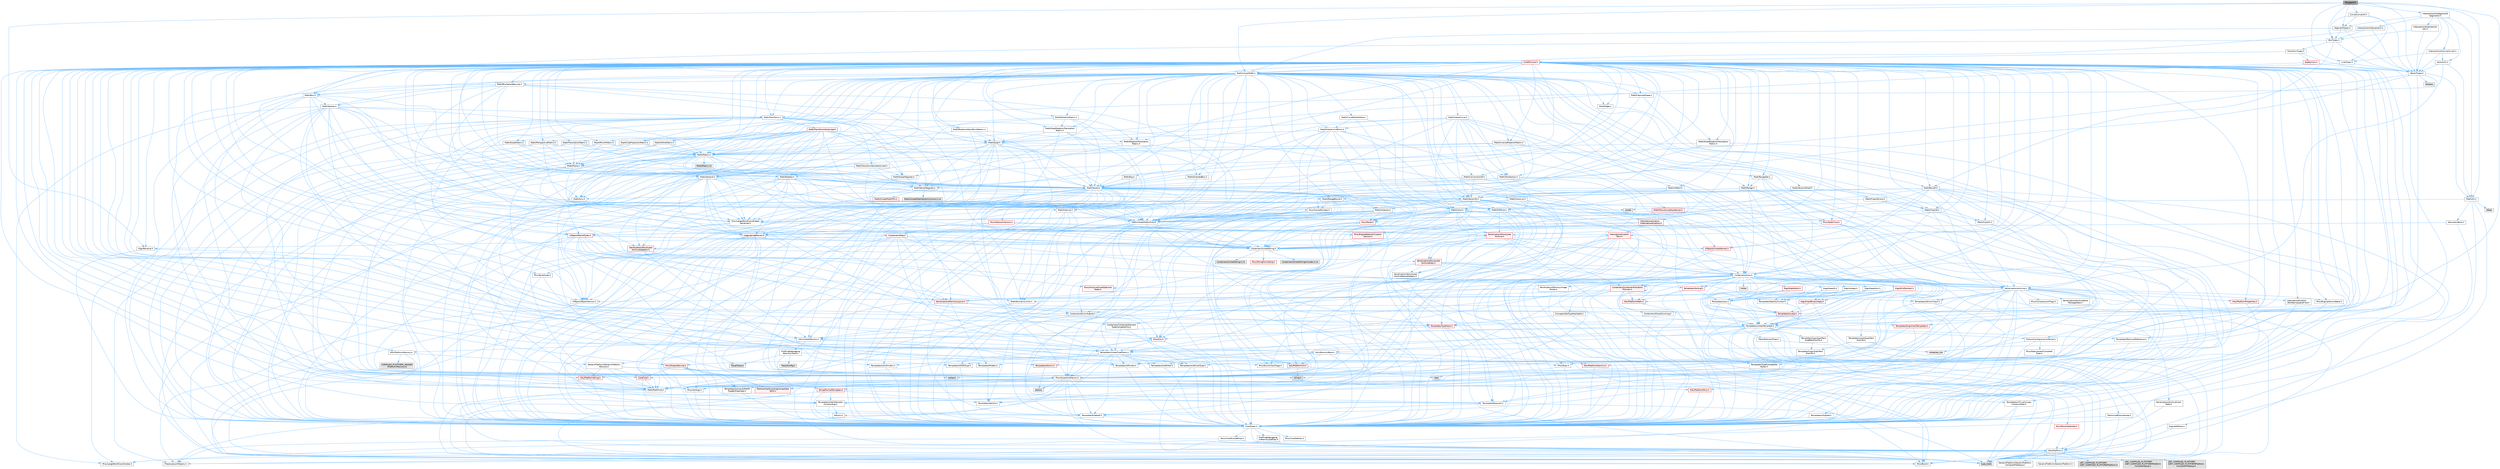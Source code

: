 digraph "Polygon2.h"
{
 // INTERACTIVE_SVG=YES
 // LATEX_PDF_SIZE
  bgcolor="transparent";
  edge [fontname=Helvetica,fontsize=10,labelfontname=Helvetica,labelfontsize=10];
  node [fontname=Helvetica,fontsize=10,shape=box,height=0.2,width=0.4];
  Node1 [id="Node000001",label="Polygon2.h",height=0.2,width=0.4,color="gray40", fillcolor="grey60", style="filled", fontcolor="black",tooltip=" "];
  Node1 -> Node2 [id="edge1_Node000001_Node000002",color="steelblue1",style="solid",tooltip=" "];
  Node2 [id="Node000002",label="Templates/UnrealTemplate.h",height=0.2,width=0.4,color="grey40", fillcolor="white", style="filled",URL="$d4/d24/UnrealTemplate_8h.html",tooltip=" "];
  Node2 -> Node3 [id="edge2_Node000002_Node000003",color="steelblue1",style="solid",tooltip=" "];
  Node3 [id="Node000003",label="CoreTypes.h",height=0.2,width=0.4,color="grey40", fillcolor="white", style="filled",URL="$dc/dec/CoreTypes_8h.html",tooltip=" "];
  Node3 -> Node4 [id="edge3_Node000003_Node000004",color="steelblue1",style="solid",tooltip=" "];
  Node4 [id="Node000004",label="HAL/Platform.h",height=0.2,width=0.4,color="grey40", fillcolor="white", style="filled",URL="$d9/dd0/Platform_8h.html",tooltip=" "];
  Node4 -> Node5 [id="edge4_Node000004_Node000005",color="steelblue1",style="solid",tooltip=" "];
  Node5 [id="Node000005",label="Misc/Build.h",height=0.2,width=0.4,color="grey40", fillcolor="white", style="filled",URL="$d3/dbb/Build_8h.html",tooltip=" "];
  Node4 -> Node6 [id="edge5_Node000004_Node000006",color="steelblue1",style="solid",tooltip=" "];
  Node6 [id="Node000006",label="Misc/LargeWorldCoordinates.h",height=0.2,width=0.4,color="grey40", fillcolor="white", style="filled",URL="$d2/dcb/LargeWorldCoordinates_8h.html",tooltip=" "];
  Node4 -> Node7 [id="edge6_Node000004_Node000007",color="steelblue1",style="solid",tooltip=" "];
  Node7 [id="Node000007",label="type_traits",height=0.2,width=0.4,color="grey60", fillcolor="#E0E0E0", style="filled",tooltip=" "];
  Node4 -> Node8 [id="edge7_Node000004_Node000008",color="steelblue1",style="solid",tooltip=" "];
  Node8 [id="Node000008",label="PreprocessorHelpers.h",height=0.2,width=0.4,color="grey40", fillcolor="white", style="filled",URL="$db/ddb/PreprocessorHelpers_8h.html",tooltip=" "];
  Node4 -> Node9 [id="edge8_Node000004_Node000009",color="steelblue1",style="solid",tooltip=" "];
  Node9 [id="Node000009",label="UBT_COMPILED_PLATFORM\l/UBT_COMPILED_PLATFORMPlatform\lCompilerPreSetup.h",height=0.2,width=0.4,color="grey60", fillcolor="#E0E0E0", style="filled",tooltip=" "];
  Node4 -> Node10 [id="edge9_Node000004_Node000010",color="steelblue1",style="solid",tooltip=" "];
  Node10 [id="Node000010",label="GenericPlatform/GenericPlatform\lCompilerPreSetup.h",height=0.2,width=0.4,color="grey40", fillcolor="white", style="filled",URL="$d9/dc8/GenericPlatformCompilerPreSetup_8h.html",tooltip=" "];
  Node4 -> Node11 [id="edge10_Node000004_Node000011",color="steelblue1",style="solid",tooltip=" "];
  Node11 [id="Node000011",label="GenericPlatform/GenericPlatform.h",height=0.2,width=0.4,color="grey40", fillcolor="white", style="filled",URL="$d6/d84/GenericPlatform_8h.html",tooltip=" "];
  Node4 -> Node12 [id="edge11_Node000004_Node000012",color="steelblue1",style="solid",tooltip=" "];
  Node12 [id="Node000012",label="UBT_COMPILED_PLATFORM\l/UBT_COMPILED_PLATFORMPlatform.h",height=0.2,width=0.4,color="grey60", fillcolor="#E0E0E0", style="filled",tooltip=" "];
  Node4 -> Node13 [id="edge12_Node000004_Node000013",color="steelblue1",style="solid",tooltip=" "];
  Node13 [id="Node000013",label="UBT_COMPILED_PLATFORM\l/UBT_COMPILED_PLATFORMPlatform\lCompilerSetup.h",height=0.2,width=0.4,color="grey60", fillcolor="#E0E0E0", style="filled",tooltip=" "];
  Node3 -> Node14 [id="edge13_Node000003_Node000014",color="steelblue1",style="solid",tooltip=" "];
  Node14 [id="Node000014",label="ProfilingDebugging\l/UMemoryDefines.h",height=0.2,width=0.4,color="grey40", fillcolor="white", style="filled",URL="$d2/da2/UMemoryDefines_8h.html",tooltip=" "];
  Node3 -> Node15 [id="edge14_Node000003_Node000015",color="steelblue1",style="solid",tooltip=" "];
  Node15 [id="Node000015",label="Misc/CoreMiscDefines.h",height=0.2,width=0.4,color="grey40", fillcolor="white", style="filled",URL="$da/d38/CoreMiscDefines_8h.html",tooltip=" "];
  Node15 -> Node4 [id="edge15_Node000015_Node000004",color="steelblue1",style="solid",tooltip=" "];
  Node15 -> Node8 [id="edge16_Node000015_Node000008",color="steelblue1",style="solid",tooltip=" "];
  Node3 -> Node16 [id="edge17_Node000003_Node000016",color="steelblue1",style="solid",tooltip=" "];
  Node16 [id="Node000016",label="Misc/CoreDefines.h",height=0.2,width=0.4,color="grey40", fillcolor="white", style="filled",URL="$d3/dd2/CoreDefines_8h.html",tooltip=" "];
  Node2 -> Node17 [id="edge18_Node000002_Node000017",color="steelblue1",style="solid",tooltip=" "];
  Node17 [id="Node000017",label="Templates/IsPointer.h",height=0.2,width=0.4,color="grey40", fillcolor="white", style="filled",URL="$d7/d05/IsPointer_8h.html",tooltip=" "];
  Node17 -> Node3 [id="edge19_Node000017_Node000003",color="steelblue1",style="solid",tooltip=" "];
  Node2 -> Node18 [id="edge20_Node000002_Node000018",color="steelblue1",style="solid",tooltip=" "];
  Node18 [id="Node000018",label="HAL/UnrealMemory.h",height=0.2,width=0.4,color="grey40", fillcolor="white", style="filled",URL="$d9/d96/UnrealMemory_8h.html",tooltip=" "];
  Node18 -> Node3 [id="edge21_Node000018_Node000003",color="steelblue1",style="solid",tooltip=" "];
  Node18 -> Node19 [id="edge22_Node000018_Node000019",color="steelblue1",style="solid",tooltip=" "];
  Node19 [id="Node000019",label="GenericPlatform/GenericPlatform\lMemory.h",height=0.2,width=0.4,color="grey40", fillcolor="white", style="filled",URL="$dd/d22/GenericPlatformMemory_8h.html",tooltip=" "];
  Node19 -> Node20 [id="edge23_Node000019_Node000020",color="steelblue1",style="solid",tooltip=" "];
  Node20 [id="Node000020",label="CoreFwd.h",height=0.2,width=0.4,color="red", fillcolor="#FFF0F0", style="filled",URL="$d1/d1e/CoreFwd_8h.html",tooltip=" "];
  Node20 -> Node3 [id="edge24_Node000020_Node000003",color="steelblue1",style="solid",tooltip=" "];
  Node20 -> Node25 [id="edge25_Node000020_Node000025",color="steelblue1",style="solid",tooltip=" "];
  Node25 [id="Node000025",label="Math/MathFwd.h",height=0.2,width=0.4,color="grey40", fillcolor="white", style="filled",URL="$d2/d10/MathFwd_8h.html",tooltip=" "];
  Node25 -> Node4 [id="edge26_Node000025_Node000004",color="steelblue1",style="solid",tooltip=" "];
  Node19 -> Node3 [id="edge27_Node000019_Node000003",color="steelblue1",style="solid",tooltip=" "];
  Node19 -> Node27 [id="edge28_Node000019_Node000027",color="steelblue1",style="solid",tooltip=" "];
  Node27 [id="Node000027",label="HAL/PlatformString.h",height=0.2,width=0.4,color="red", fillcolor="#FFF0F0", style="filled",URL="$db/db5/PlatformString_8h.html",tooltip=" "];
  Node27 -> Node3 [id="edge29_Node000027_Node000003",color="steelblue1",style="solid",tooltip=" "];
  Node19 -> Node29 [id="edge30_Node000019_Node000029",color="steelblue1",style="solid",tooltip=" "];
  Node29 [id="Node000029",label="string.h",height=0.2,width=0.4,color="grey60", fillcolor="#E0E0E0", style="filled",tooltip=" "];
  Node19 -> Node30 [id="edge31_Node000019_Node000030",color="steelblue1",style="solid",tooltip=" "];
  Node30 [id="Node000030",label="wchar.h",height=0.2,width=0.4,color="grey60", fillcolor="#E0E0E0", style="filled",tooltip=" "];
  Node18 -> Node31 [id="edge32_Node000018_Node000031",color="steelblue1",style="solid",tooltip=" "];
  Node31 [id="Node000031",label="HAL/MemoryBase.h",height=0.2,width=0.4,color="grey40", fillcolor="white", style="filled",URL="$d6/d9f/MemoryBase_8h.html",tooltip=" "];
  Node31 -> Node3 [id="edge33_Node000031_Node000003",color="steelblue1",style="solid",tooltip=" "];
  Node31 -> Node32 [id="edge34_Node000031_Node000032",color="steelblue1",style="solid",tooltip=" "];
  Node32 [id="Node000032",label="HAL/PlatformAtomics.h",height=0.2,width=0.4,color="red", fillcolor="#FFF0F0", style="filled",URL="$d3/d36/PlatformAtomics_8h.html",tooltip=" "];
  Node32 -> Node3 [id="edge35_Node000032_Node000003",color="steelblue1",style="solid",tooltip=" "];
  Node31 -> Node35 [id="edge36_Node000031_Node000035",color="steelblue1",style="solid",tooltip=" "];
  Node35 [id="Node000035",label="HAL/PlatformCrt.h",height=0.2,width=0.4,color="red", fillcolor="#FFF0F0", style="filled",URL="$d8/d75/PlatformCrt_8h.html",tooltip=" "];
  Node35 -> Node36 [id="edge37_Node000035_Node000036",color="steelblue1",style="solid",tooltip=" "];
  Node36 [id="Node000036",label="new",height=0.2,width=0.4,color="grey60", fillcolor="#E0E0E0", style="filled",tooltip=" "];
  Node35 -> Node30 [id="edge38_Node000035_Node000030",color="steelblue1",style="solid",tooltip=" "];
  Node35 -> Node29 [id="edge39_Node000035_Node000029",color="steelblue1",style="solid",tooltip=" "];
  Node31 -> Node43 [id="edge40_Node000031_Node000043",color="steelblue1",style="solid",tooltip=" "];
  Node43 [id="Node000043",label="Misc/Exec.h",height=0.2,width=0.4,color="grey40", fillcolor="white", style="filled",URL="$de/ddb/Exec_8h.html",tooltip=" "];
  Node43 -> Node3 [id="edge41_Node000043_Node000003",color="steelblue1",style="solid",tooltip=" "];
  Node43 -> Node44 [id="edge42_Node000043_Node000044",color="steelblue1",style="solid",tooltip=" "];
  Node44 [id="Node000044",label="Misc/AssertionMacros.h",height=0.2,width=0.4,color="grey40", fillcolor="white", style="filled",URL="$d0/dfa/AssertionMacros_8h.html",tooltip=" "];
  Node44 -> Node3 [id="edge43_Node000044_Node000003",color="steelblue1",style="solid",tooltip=" "];
  Node44 -> Node4 [id="edge44_Node000044_Node000004",color="steelblue1",style="solid",tooltip=" "];
  Node44 -> Node45 [id="edge45_Node000044_Node000045",color="steelblue1",style="solid",tooltip=" "];
  Node45 [id="Node000045",label="HAL/PlatformMisc.h",height=0.2,width=0.4,color="red", fillcolor="#FFF0F0", style="filled",URL="$d0/df5/PlatformMisc_8h.html",tooltip=" "];
  Node45 -> Node3 [id="edge46_Node000045_Node000003",color="steelblue1",style="solid",tooltip=" "];
  Node44 -> Node8 [id="edge47_Node000044_Node000008",color="steelblue1",style="solid",tooltip=" "];
  Node44 -> Node61 [id="edge48_Node000044_Node000061",color="steelblue1",style="solid",tooltip=" "];
  Node61 [id="Node000061",label="Templates/EnableIf.h",height=0.2,width=0.4,color="grey40", fillcolor="white", style="filled",URL="$d7/d60/EnableIf_8h.html",tooltip=" "];
  Node61 -> Node3 [id="edge49_Node000061_Node000003",color="steelblue1",style="solid",tooltip=" "];
  Node44 -> Node62 [id="edge50_Node000044_Node000062",color="steelblue1",style="solid",tooltip=" "];
  Node62 [id="Node000062",label="Templates/IsArrayOrRefOf\lTypeByPredicate.h",height=0.2,width=0.4,color="grey40", fillcolor="white", style="filled",URL="$d6/da1/IsArrayOrRefOfTypeByPredicate_8h.html",tooltip=" "];
  Node62 -> Node3 [id="edge51_Node000062_Node000003",color="steelblue1",style="solid",tooltip=" "];
  Node44 -> Node63 [id="edge52_Node000044_Node000063",color="steelblue1",style="solid",tooltip=" "];
  Node63 [id="Node000063",label="Templates/IsValidVariadic\lFunctionArg.h",height=0.2,width=0.4,color="grey40", fillcolor="white", style="filled",URL="$d0/dc8/IsValidVariadicFunctionArg_8h.html",tooltip=" "];
  Node63 -> Node3 [id="edge53_Node000063_Node000003",color="steelblue1",style="solid",tooltip=" "];
  Node63 -> Node64 [id="edge54_Node000063_Node000064",color="steelblue1",style="solid",tooltip=" "];
  Node64 [id="Node000064",label="IsEnum.h",height=0.2,width=0.4,color="grey40", fillcolor="white", style="filled",URL="$d4/de5/IsEnum_8h.html",tooltip=" "];
  Node63 -> Node7 [id="edge55_Node000063_Node000007",color="steelblue1",style="solid",tooltip=" "];
  Node44 -> Node65 [id="edge56_Node000044_Node000065",color="steelblue1",style="solid",tooltip=" "];
  Node65 [id="Node000065",label="Traits/IsCharEncodingCompatible\lWith.h",height=0.2,width=0.4,color="red", fillcolor="#FFF0F0", style="filled",URL="$df/dd1/IsCharEncodingCompatibleWith_8h.html",tooltip=" "];
  Node65 -> Node7 [id="edge57_Node000065_Node000007",color="steelblue1",style="solid",tooltip=" "];
  Node44 -> Node67 [id="edge58_Node000044_Node000067",color="steelblue1",style="solid",tooltip=" "];
  Node67 [id="Node000067",label="Misc/VarArgs.h",height=0.2,width=0.4,color="grey40", fillcolor="white", style="filled",URL="$d5/d6f/VarArgs_8h.html",tooltip=" "];
  Node67 -> Node3 [id="edge59_Node000067_Node000003",color="steelblue1",style="solid",tooltip=" "];
  Node44 -> Node68 [id="edge60_Node000044_Node000068",color="steelblue1",style="solid",tooltip=" "];
  Node68 [id="Node000068",label="String/FormatStringSan.h",height=0.2,width=0.4,color="red", fillcolor="#FFF0F0", style="filled",URL="$d3/d8b/FormatStringSan_8h.html",tooltip=" "];
  Node68 -> Node7 [id="edge61_Node000068_Node000007",color="steelblue1",style="solid",tooltip=" "];
  Node68 -> Node3 [id="edge62_Node000068_Node000003",color="steelblue1",style="solid",tooltip=" "];
  Node68 -> Node69 [id="edge63_Node000068_Node000069",color="steelblue1",style="solid",tooltip=" "];
  Node69 [id="Node000069",label="Templates/Requires.h",height=0.2,width=0.4,color="grey40", fillcolor="white", style="filled",URL="$dc/d96/Requires_8h.html",tooltip=" "];
  Node69 -> Node61 [id="edge64_Node000069_Node000061",color="steelblue1",style="solid",tooltip=" "];
  Node69 -> Node7 [id="edge65_Node000069_Node000007",color="steelblue1",style="solid",tooltip=" "];
  Node68 -> Node70 [id="edge66_Node000068_Node000070",color="steelblue1",style="solid",tooltip=" "];
  Node70 [id="Node000070",label="Templates/Identity.h",height=0.2,width=0.4,color="grey40", fillcolor="white", style="filled",URL="$d0/dd5/Identity_8h.html",tooltip=" "];
  Node68 -> Node63 [id="edge67_Node000068_Node000063",color="steelblue1",style="solid",tooltip=" "];
  Node44 -> Node74 [id="edge68_Node000044_Node000074",color="steelblue1",style="solid",tooltip=" "];
  Node74 [id="Node000074",label="atomic",height=0.2,width=0.4,color="grey60", fillcolor="#E0E0E0", style="filled",tooltip=" "];
  Node31 -> Node75 [id="edge69_Node000031_Node000075",color="steelblue1",style="solid",tooltip=" "];
  Node75 [id="Node000075",label="Misc/OutputDevice.h",height=0.2,width=0.4,color="red", fillcolor="#FFF0F0", style="filled",URL="$d7/d32/OutputDevice_8h.html",tooltip=" "];
  Node75 -> Node20 [id="edge70_Node000075_Node000020",color="steelblue1",style="solid",tooltip=" "];
  Node75 -> Node3 [id="edge71_Node000075_Node000003",color="steelblue1",style="solid",tooltip=" "];
  Node75 -> Node67 [id="edge72_Node000075_Node000067",color="steelblue1",style="solid",tooltip=" "];
  Node75 -> Node62 [id="edge73_Node000075_Node000062",color="steelblue1",style="solid",tooltip=" "];
  Node75 -> Node63 [id="edge74_Node000075_Node000063",color="steelblue1",style="solid",tooltip=" "];
  Node75 -> Node65 [id="edge75_Node000075_Node000065",color="steelblue1",style="solid",tooltip=" "];
  Node31 -> Node77 [id="edge76_Node000031_Node000077",color="steelblue1",style="solid",tooltip=" "];
  Node77 [id="Node000077",label="Templates/Atomic.h",height=0.2,width=0.4,color="red", fillcolor="#FFF0F0", style="filled",URL="$d3/d91/Atomic_8h.html",tooltip=" "];
  Node77 -> Node74 [id="edge77_Node000077_Node000074",color="steelblue1",style="solid",tooltip=" "];
  Node18 -> Node86 [id="edge78_Node000018_Node000086",color="steelblue1",style="solid",tooltip=" "];
  Node86 [id="Node000086",label="HAL/PlatformMemory.h",height=0.2,width=0.4,color="grey40", fillcolor="white", style="filled",URL="$de/d68/PlatformMemory_8h.html",tooltip=" "];
  Node86 -> Node3 [id="edge79_Node000086_Node000003",color="steelblue1",style="solid",tooltip=" "];
  Node86 -> Node19 [id="edge80_Node000086_Node000019",color="steelblue1",style="solid",tooltip=" "];
  Node86 -> Node87 [id="edge81_Node000086_Node000087",color="steelblue1",style="solid",tooltip=" "];
  Node87 [id="Node000087",label="COMPILED_PLATFORM_HEADER\l(PlatformMemory.h)",height=0.2,width=0.4,color="grey60", fillcolor="#E0E0E0", style="filled",tooltip=" "];
  Node18 -> Node88 [id="edge82_Node000018_Node000088",color="steelblue1",style="solid",tooltip=" "];
  Node88 [id="Node000088",label="ProfilingDebugging\l/MemoryTrace.h",height=0.2,width=0.4,color="grey40", fillcolor="white", style="filled",URL="$da/dd7/MemoryTrace_8h.html",tooltip=" "];
  Node88 -> Node4 [id="edge83_Node000088_Node000004",color="steelblue1",style="solid",tooltip=" "];
  Node88 -> Node52 [id="edge84_Node000088_Node000052",color="steelblue1",style="solid",tooltip=" "];
  Node52 [id="Node000052",label="Misc/EnumClassFlags.h",height=0.2,width=0.4,color="grey40", fillcolor="white", style="filled",URL="$d8/de7/EnumClassFlags_8h.html",tooltip=" "];
  Node88 -> Node57 [id="edge85_Node000088_Node000057",color="steelblue1",style="solid",tooltip=" "];
  Node57 [id="Node000057",label="Trace/Config.h",height=0.2,width=0.4,color="grey60", fillcolor="#E0E0E0", style="filled",tooltip=" "];
  Node88 -> Node60 [id="edge86_Node000088_Node000060",color="steelblue1",style="solid",tooltip=" "];
  Node60 [id="Node000060",label="Trace/Trace.h",height=0.2,width=0.4,color="grey60", fillcolor="#E0E0E0", style="filled",tooltip=" "];
  Node18 -> Node17 [id="edge87_Node000018_Node000017",color="steelblue1",style="solid",tooltip=" "];
  Node2 -> Node89 [id="edge88_Node000002_Node000089",color="steelblue1",style="solid",tooltip=" "];
  Node89 [id="Node000089",label="Templates/CopyQualifiers\lAndRefsFromTo.h",height=0.2,width=0.4,color="grey40", fillcolor="white", style="filled",URL="$d3/db3/CopyQualifiersAndRefsFromTo_8h.html",tooltip=" "];
  Node89 -> Node90 [id="edge89_Node000089_Node000090",color="steelblue1",style="solid",tooltip=" "];
  Node90 [id="Node000090",label="Templates/CopyQualifiers\lFromTo.h",height=0.2,width=0.4,color="grey40", fillcolor="white", style="filled",URL="$d5/db4/CopyQualifiersFromTo_8h.html",tooltip=" "];
  Node2 -> Node91 [id="edge90_Node000002_Node000091",color="steelblue1",style="solid",tooltip=" "];
  Node91 [id="Node000091",label="Templates/UnrealTypeTraits.h",height=0.2,width=0.4,color="grey40", fillcolor="white", style="filled",URL="$d2/d2d/UnrealTypeTraits_8h.html",tooltip=" "];
  Node91 -> Node3 [id="edge91_Node000091_Node000003",color="steelblue1",style="solid",tooltip=" "];
  Node91 -> Node17 [id="edge92_Node000091_Node000017",color="steelblue1",style="solid",tooltip=" "];
  Node91 -> Node44 [id="edge93_Node000091_Node000044",color="steelblue1",style="solid",tooltip=" "];
  Node91 -> Node82 [id="edge94_Node000091_Node000082",color="steelblue1",style="solid",tooltip=" "];
  Node82 [id="Node000082",label="Templates/AndOrNot.h",height=0.2,width=0.4,color="grey40", fillcolor="white", style="filled",URL="$db/d0a/AndOrNot_8h.html",tooltip=" "];
  Node82 -> Node3 [id="edge95_Node000082_Node000003",color="steelblue1",style="solid",tooltip=" "];
  Node91 -> Node61 [id="edge96_Node000091_Node000061",color="steelblue1",style="solid",tooltip=" "];
  Node91 -> Node92 [id="edge97_Node000091_Node000092",color="steelblue1",style="solid",tooltip=" "];
  Node92 [id="Node000092",label="Templates/IsArithmetic.h",height=0.2,width=0.4,color="grey40", fillcolor="white", style="filled",URL="$d2/d5d/IsArithmetic_8h.html",tooltip=" "];
  Node92 -> Node3 [id="edge98_Node000092_Node000003",color="steelblue1",style="solid",tooltip=" "];
  Node91 -> Node64 [id="edge99_Node000091_Node000064",color="steelblue1",style="solid",tooltip=" "];
  Node91 -> Node93 [id="edge100_Node000091_Node000093",color="steelblue1",style="solid",tooltip=" "];
  Node93 [id="Node000093",label="Templates/Models.h",height=0.2,width=0.4,color="grey40", fillcolor="white", style="filled",URL="$d3/d0c/Models_8h.html",tooltip=" "];
  Node93 -> Node70 [id="edge101_Node000093_Node000070",color="steelblue1",style="solid",tooltip=" "];
  Node91 -> Node94 [id="edge102_Node000091_Node000094",color="steelblue1",style="solid",tooltip=" "];
  Node94 [id="Node000094",label="Templates/IsPODType.h",height=0.2,width=0.4,color="grey40", fillcolor="white", style="filled",URL="$d7/db1/IsPODType_8h.html",tooltip=" "];
  Node94 -> Node3 [id="edge103_Node000094_Node000003",color="steelblue1",style="solid",tooltip=" "];
  Node91 -> Node95 [id="edge104_Node000091_Node000095",color="steelblue1",style="solid",tooltip=" "];
  Node95 [id="Node000095",label="Templates/IsUECoreType.h",height=0.2,width=0.4,color="grey40", fillcolor="white", style="filled",URL="$d1/db8/IsUECoreType_8h.html",tooltip=" "];
  Node95 -> Node3 [id="edge105_Node000095_Node000003",color="steelblue1",style="solid",tooltip=" "];
  Node95 -> Node7 [id="edge106_Node000095_Node000007",color="steelblue1",style="solid",tooltip=" "];
  Node91 -> Node83 [id="edge107_Node000091_Node000083",color="steelblue1",style="solid",tooltip=" "];
  Node83 [id="Node000083",label="Templates/IsTriviallyCopy\lConstructible.h",height=0.2,width=0.4,color="grey40", fillcolor="white", style="filled",URL="$d3/d78/IsTriviallyCopyConstructible_8h.html",tooltip=" "];
  Node83 -> Node3 [id="edge108_Node000083_Node000003",color="steelblue1",style="solid",tooltip=" "];
  Node83 -> Node7 [id="edge109_Node000083_Node000007",color="steelblue1",style="solid",tooltip=" "];
  Node2 -> Node96 [id="edge110_Node000002_Node000096",color="steelblue1",style="solid",tooltip=" "];
  Node96 [id="Node000096",label="Templates/RemoveReference.h",height=0.2,width=0.4,color="grey40", fillcolor="white", style="filled",URL="$da/dbe/RemoveReference_8h.html",tooltip=" "];
  Node96 -> Node3 [id="edge111_Node000096_Node000003",color="steelblue1",style="solid",tooltip=" "];
  Node2 -> Node69 [id="edge112_Node000002_Node000069",color="steelblue1",style="solid",tooltip=" "];
  Node2 -> Node97 [id="edge113_Node000002_Node000097",color="steelblue1",style="solid",tooltip=" "];
  Node97 [id="Node000097",label="Templates/TypeCompatible\lBytes.h",height=0.2,width=0.4,color="grey40", fillcolor="white", style="filled",URL="$df/d0a/TypeCompatibleBytes_8h.html",tooltip=" "];
  Node97 -> Node3 [id="edge114_Node000097_Node000003",color="steelblue1",style="solid",tooltip=" "];
  Node97 -> Node29 [id="edge115_Node000097_Node000029",color="steelblue1",style="solid",tooltip=" "];
  Node97 -> Node36 [id="edge116_Node000097_Node000036",color="steelblue1",style="solid",tooltip=" "];
  Node97 -> Node7 [id="edge117_Node000097_Node000007",color="steelblue1",style="solid",tooltip=" "];
  Node2 -> Node70 [id="edge118_Node000002_Node000070",color="steelblue1",style="solid",tooltip=" "];
  Node2 -> Node22 [id="edge119_Node000002_Node000022",color="steelblue1",style="solid",tooltip=" "];
  Node22 [id="Node000022",label="Traits/IsContiguousContainer.h",height=0.2,width=0.4,color="grey40", fillcolor="white", style="filled",URL="$d5/d3c/IsContiguousContainer_8h.html",tooltip=" "];
  Node22 -> Node3 [id="edge120_Node000022_Node000003",color="steelblue1",style="solid",tooltip=" "];
  Node22 -> Node23 [id="edge121_Node000022_Node000023",color="steelblue1",style="solid",tooltip=" "];
  Node23 [id="Node000023",label="Misc/StaticAssertComplete\lType.h",height=0.2,width=0.4,color="grey40", fillcolor="white", style="filled",URL="$d5/d4e/StaticAssertCompleteType_8h.html",tooltip=" "];
  Node22 -> Node24 [id="edge122_Node000022_Node000024",color="steelblue1",style="solid",tooltip=" "];
  Node24 [id="Node000024",label="initializer_list",height=0.2,width=0.4,color="grey60", fillcolor="#E0E0E0", style="filled",tooltip=" "];
  Node2 -> Node98 [id="edge123_Node000002_Node000098",color="steelblue1",style="solid",tooltip=" "];
  Node98 [id="Node000098",label="Traits/UseBitwiseSwap.h",height=0.2,width=0.4,color="grey40", fillcolor="white", style="filled",URL="$db/df3/UseBitwiseSwap_8h.html",tooltip=" "];
  Node98 -> Node3 [id="edge124_Node000098_Node000003",color="steelblue1",style="solid",tooltip=" "];
  Node98 -> Node7 [id="edge125_Node000098_Node000007",color="steelblue1",style="solid",tooltip=" "];
  Node2 -> Node7 [id="edge126_Node000002_Node000007",color="steelblue1",style="solid",tooltip=" "];
  Node1 -> Node99 [id="edge127_Node000001_Node000099",color="steelblue1",style="solid",tooltip=" "];
  Node99 [id="Node000099",label="Math/UnrealMath.h",height=0.2,width=0.4,color="grey40", fillcolor="white", style="filled",URL="$d8/db2/UnrealMath_8h.html",tooltip=" "];
  Node99 -> Node100 [id="edge128_Node000099_Node000100",color="steelblue1",style="solid",tooltip=" "];
  Node100 [id="Node000100",label="Math/Axis.h",height=0.2,width=0.4,color="grey40", fillcolor="white", style="filled",URL="$dd/dbb/Axis_8h.html",tooltip=" "];
  Node100 -> Node3 [id="edge129_Node000100_Node000003",color="steelblue1",style="solid",tooltip=" "];
  Node99 -> Node101 [id="edge130_Node000099_Node000101",color="steelblue1",style="solid",tooltip=" "];
  Node101 [id="Node000101",label="Math/Box.h",height=0.2,width=0.4,color="grey40", fillcolor="white", style="filled",URL="$de/d0f/Box_8h.html",tooltip=" "];
  Node101 -> Node3 [id="edge131_Node000101_Node000003",color="steelblue1",style="solid",tooltip=" "];
  Node101 -> Node44 [id="edge132_Node000101_Node000044",color="steelblue1",style="solid",tooltip=" "];
  Node101 -> Node25 [id="edge133_Node000101_Node000025",color="steelblue1",style="solid",tooltip=" "];
  Node101 -> Node102 [id="edge134_Node000101_Node000102",color="steelblue1",style="solid",tooltip=" "];
  Node102 [id="Node000102",label="Math/UnrealMathUtility.h",height=0.2,width=0.4,color="grey40", fillcolor="white", style="filled",URL="$db/db8/UnrealMathUtility_8h.html",tooltip=" "];
  Node102 -> Node3 [id="edge135_Node000102_Node000003",color="steelblue1",style="solid",tooltip=" "];
  Node102 -> Node44 [id="edge136_Node000102_Node000044",color="steelblue1",style="solid",tooltip=" "];
  Node102 -> Node103 [id="edge137_Node000102_Node000103",color="steelblue1",style="solid",tooltip=" "];
  Node103 [id="Node000103",label="HAL/PlatformMath.h",height=0.2,width=0.4,color="red", fillcolor="#FFF0F0", style="filled",URL="$dc/d53/PlatformMath_8h.html",tooltip=" "];
  Node103 -> Node3 [id="edge138_Node000103_Node000003",color="steelblue1",style="solid",tooltip=" "];
  Node102 -> Node25 [id="edge139_Node000102_Node000025",color="steelblue1",style="solid",tooltip=" "];
  Node102 -> Node70 [id="edge140_Node000102_Node000070",color="steelblue1",style="solid",tooltip=" "];
  Node102 -> Node69 [id="edge141_Node000102_Node000069",color="steelblue1",style="solid",tooltip=" "];
  Node101 -> Node111 [id="edge142_Node000101_Node000111",color="steelblue1",style="solid",tooltip=" "];
  Node111 [id="Node000111",label="Containers/UnrealString.h",height=0.2,width=0.4,color="grey40", fillcolor="white", style="filled",URL="$d5/dba/UnrealString_8h.html",tooltip=" "];
  Node111 -> Node112 [id="edge143_Node000111_Node000112",color="steelblue1",style="solid",tooltip=" "];
  Node112 [id="Node000112",label="Containers/UnrealStringIncludes.h.inl",height=0.2,width=0.4,color="grey60", fillcolor="#E0E0E0", style="filled",tooltip=" "];
  Node111 -> Node113 [id="edge144_Node000111_Node000113",color="steelblue1",style="solid",tooltip=" "];
  Node113 [id="Node000113",label="Containers/UnrealString.h.inl",height=0.2,width=0.4,color="grey60", fillcolor="#E0E0E0", style="filled",tooltip=" "];
  Node111 -> Node114 [id="edge145_Node000111_Node000114",color="steelblue1",style="solid",tooltip=" "];
  Node114 [id="Node000114",label="Misc/StringFormatArg.h",height=0.2,width=0.4,color="red", fillcolor="#FFF0F0", style="filled",URL="$d2/d16/StringFormatArg_8h.html",tooltip=" "];
  Node101 -> Node115 [id="edge146_Node000101_Node000115",color="steelblue1",style="solid",tooltip=" "];
  Node115 [id="Node000115",label="Math/Vector.h",height=0.2,width=0.4,color="grey40", fillcolor="white", style="filled",URL="$d6/dbe/Vector_8h.html",tooltip=" "];
  Node115 -> Node3 [id="edge147_Node000115_Node000003",color="steelblue1",style="solid",tooltip=" "];
  Node115 -> Node44 [id="edge148_Node000115_Node000044",color="steelblue1",style="solid",tooltip=" "];
  Node115 -> Node25 [id="edge149_Node000115_Node000025",color="steelblue1",style="solid",tooltip=" "];
  Node115 -> Node50 [id="edge150_Node000115_Node000050",color="steelblue1",style="solid",tooltip=" "];
  Node50 [id="Node000050",label="Math/NumericLimits.h",height=0.2,width=0.4,color="grey40", fillcolor="white", style="filled",URL="$df/d1b/NumericLimits_8h.html",tooltip=" "];
  Node50 -> Node3 [id="edge151_Node000050_Node000003",color="steelblue1",style="solid",tooltip=" "];
  Node115 -> Node116 [id="edge152_Node000115_Node000116",color="steelblue1",style="solid",tooltip=" "];
  Node116 [id="Node000116",label="Misc/Crc.h",height=0.2,width=0.4,color="red", fillcolor="#FFF0F0", style="filled",URL="$d4/dd2/Crc_8h.html",tooltip=" "];
  Node116 -> Node3 [id="edge153_Node000116_Node000003",color="steelblue1",style="solid",tooltip=" "];
  Node116 -> Node27 [id="edge154_Node000116_Node000027",color="steelblue1",style="solid",tooltip=" "];
  Node116 -> Node44 [id="edge155_Node000116_Node000044",color="steelblue1",style="solid",tooltip=" "];
  Node116 -> Node91 [id="edge156_Node000116_Node000091",color="steelblue1",style="solid",tooltip=" "];
  Node115 -> Node102 [id="edge157_Node000115_Node000102",color="steelblue1",style="solid",tooltip=" "];
  Node115 -> Node111 [id="edge158_Node000115_Node000111",color="steelblue1",style="solid",tooltip=" "];
  Node115 -> Node121 [id="edge159_Node000115_Node000121",color="steelblue1",style="solid",tooltip=" "];
  Node121 [id="Node000121",label="Misc/Parse.h",height=0.2,width=0.4,color="red", fillcolor="#FFF0F0", style="filled",URL="$dc/d71/Parse_8h.html",tooltip=" "];
  Node121 -> Node111 [id="edge160_Node000121_Node000111",color="steelblue1",style="solid",tooltip=" "];
  Node121 -> Node3 [id="edge161_Node000121_Node000003",color="steelblue1",style="solid",tooltip=" "];
  Node121 -> Node35 [id="edge162_Node000121_Node000035",color="steelblue1",style="solid",tooltip=" "];
  Node121 -> Node5 [id="edge163_Node000121_Node000005",color="steelblue1",style="solid",tooltip=" "];
  Node121 -> Node52 [id="edge164_Node000121_Node000052",color="steelblue1",style="solid",tooltip=" "];
  Node115 -> Node128 [id="edge165_Node000115_Node000128",color="steelblue1",style="solid",tooltip=" "];
  Node128 [id="Node000128",label="Misc/LargeWorldCoordinates\lSerializer.h",height=0.2,width=0.4,color="grey40", fillcolor="white", style="filled",URL="$d7/df9/LargeWorldCoordinatesSerializer_8h.html",tooltip=" "];
  Node128 -> Node129 [id="edge166_Node000128_Node000129",color="steelblue1",style="solid",tooltip=" "];
  Node129 [id="Node000129",label="UObject/NameTypes.h",height=0.2,width=0.4,color="red", fillcolor="#FFF0F0", style="filled",URL="$d6/d35/NameTypes_8h.html",tooltip=" "];
  Node129 -> Node3 [id="edge167_Node000129_Node000003",color="steelblue1",style="solid",tooltip=" "];
  Node129 -> Node44 [id="edge168_Node000129_Node000044",color="steelblue1",style="solid",tooltip=" "];
  Node129 -> Node18 [id="edge169_Node000129_Node000018",color="steelblue1",style="solid",tooltip=" "];
  Node129 -> Node91 [id="edge170_Node000129_Node000091",color="steelblue1",style="solid",tooltip=" "];
  Node129 -> Node2 [id="edge171_Node000129_Node000002",color="steelblue1",style="solid",tooltip=" "];
  Node129 -> Node111 [id="edge172_Node000129_Node000111",color="steelblue1",style="solid",tooltip=" "];
  Node129 -> Node180 [id="edge173_Node000129_Node000180",color="steelblue1",style="solid",tooltip=" "];
  Node180 [id="Node000180",label="UObject/UnrealNames.h",height=0.2,width=0.4,color="red", fillcolor="#FFF0F0", style="filled",URL="$d8/db1/UnrealNames_8h.html",tooltip=" "];
  Node180 -> Node3 [id="edge174_Node000180_Node000003",color="steelblue1",style="solid",tooltip=" "];
  Node129 -> Node77 [id="edge175_Node000129_Node000077",color="steelblue1",style="solid",tooltip=" "];
  Node129 -> Node154 [id="edge176_Node000129_Node000154",color="steelblue1",style="solid",tooltip=" "];
  Node154 [id="Node000154",label="Serialization/MemoryLayout.h",height=0.2,width=0.4,color="red", fillcolor="#FFF0F0", style="filled",URL="$d7/d66/MemoryLayout_8h.html",tooltip=" "];
  Node154 -> Node157 [id="edge177_Node000154_Node000157",color="steelblue1",style="solid",tooltip=" "];
  Node157 [id="Node000157",label="Containers/EnumAsByte.h",height=0.2,width=0.4,color="grey40", fillcolor="white", style="filled",URL="$d6/d9a/EnumAsByte_8h.html",tooltip=" "];
  Node157 -> Node3 [id="edge178_Node000157_Node000003",color="steelblue1",style="solid",tooltip=" "];
  Node157 -> Node94 [id="edge179_Node000157_Node000094",color="steelblue1",style="solid",tooltip=" "];
  Node157 -> Node158 [id="edge180_Node000157_Node000158",color="steelblue1",style="solid",tooltip=" "];
  Node158 [id="Node000158",label="Templates/TypeHash.h",height=0.2,width=0.4,color="red", fillcolor="#FFF0F0", style="filled",URL="$d1/d62/TypeHash_8h.html",tooltip=" "];
  Node158 -> Node3 [id="edge181_Node000158_Node000003",color="steelblue1",style="solid",tooltip=" "];
  Node158 -> Node69 [id="edge182_Node000158_Node000069",color="steelblue1",style="solid",tooltip=" "];
  Node158 -> Node116 [id="edge183_Node000158_Node000116",color="steelblue1",style="solid",tooltip=" "];
  Node158 -> Node7 [id="edge184_Node000158_Node000007",color="steelblue1",style="solid",tooltip=" "];
  Node154 -> Node18 [id="edge185_Node000154_Node000018",color="steelblue1",style="solid",tooltip=" "];
  Node154 -> Node61 [id="edge186_Node000154_Node000061",color="steelblue1",style="solid",tooltip=" "];
  Node154 -> Node93 [id="edge187_Node000154_Node000093",color="steelblue1",style="solid",tooltip=" "];
  Node154 -> Node2 [id="edge188_Node000154_Node000002",color="steelblue1",style="solid",tooltip=" "];
  Node129 -> Node123 [id="edge189_Node000129_Node000123",color="steelblue1",style="solid",tooltip=" "];
  Node123 [id="Node000123",label="Misc/IntrusiveUnsetOptional\lState.h",height=0.2,width=0.4,color="red", fillcolor="#FFF0F0", style="filled",URL="$d2/d0a/IntrusiveUnsetOptionalState_8h.html",tooltip=" "];
  Node129 -> Node60 [id="edge190_Node000129_Node000060",color="steelblue1",style="solid",tooltip=" "];
  Node128 -> Node152 [id="edge191_Node000128_Node000152",color="steelblue1",style="solid",tooltip=" "];
  Node152 [id="Node000152",label="UObject/ObjectVersion.h",height=0.2,width=0.4,color="grey40", fillcolor="white", style="filled",URL="$da/d63/ObjectVersion_8h.html",tooltip=" "];
  Node152 -> Node3 [id="edge192_Node000152_Node000003",color="steelblue1",style="solid",tooltip=" "];
  Node128 -> Node188 [id="edge193_Node000128_Node000188",color="steelblue1",style="solid",tooltip=" "];
  Node188 [id="Node000188",label="Serialization/Structured\lArchive.h",height=0.2,width=0.4,color="red", fillcolor="#FFF0F0", style="filled",URL="$d9/d1e/StructuredArchive_8h.html",tooltip=" "];
  Node188 -> Node138 [id="edge194_Node000188_Node000138",color="steelblue1",style="solid",tooltip=" "];
  Node138 [id="Node000138",label="Containers/Array.h",height=0.2,width=0.4,color="grey40", fillcolor="white", style="filled",URL="$df/dd0/Array_8h.html",tooltip=" "];
  Node138 -> Node3 [id="edge195_Node000138_Node000003",color="steelblue1",style="solid",tooltip=" "];
  Node138 -> Node44 [id="edge196_Node000138_Node000044",color="steelblue1",style="solid",tooltip=" "];
  Node138 -> Node123 [id="edge197_Node000138_Node000123",color="steelblue1",style="solid",tooltip=" "];
  Node138 -> Node139 [id="edge198_Node000138_Node000139",color="steelblue1",style="solid",tooltip=" "];
  Node139 [id="Node000139",label="Misc/ReverseIterate.h",height=0.2,width=0.4,color="red", fillcolor="#FFF0F0", style="filled",URL="$db/de3/ReverseIterate_8h.html",tooltip=" "];
  Node139 -> Node4 [id="edge199_Node000139_Node000004",color="steelblue1",style="solid",tooltip=" "];
  Node138 -> Node18 [id="edge200_Node000138_Node000018",color="steelblue1",style="solid",tooltip=" "];
  Node138 -> Node91 [id="edge201_Node000138_Node000091",color="steelblue1",style="solid",tooltip=" "];
  Node138 -> Node2 [id="edge202_Node000138_Node000002",color="steelblue1",style="solid",tooltip=" "];
  Node138 -> Node141 [id="edge203_Node000138_Node000141",color="steelblue1",style="solid",tooltip=" "];
  Node141 [id="Node000141",label="Containers/AllowShrinking.h",height=0.2,width=0.4,color="grey40", fillcolor="white", style="filled",URL="$d7/d1a/AllowShrinking_8h.html",tooltip=" "];
  Node141 -> Node3 [id="edge204_Node000141_Node000003",color="steelblue1",style="solid",tooltip=" "];
  Node138 -> Node134 [id="edge205_Node000138_Node000134",color="steelblue1",style="solid",tooltip=" "];
  Node134 [id="Node000134",label="Containers/ContainerAllocation\lPolicies.h",height=0.2,width=0.4,color="red", fillcolor="#FFF0F0", style="filled",URL="$d7/dff/ContainerAllocationPolicies_8h.html",tooltip=" "];
  Node134 -> Node3 [id="edge206_Node000134_Node000003",color="steelblue1",style="solid",tooltip=" "];
  Node134 -> Node134 [id="edge207_Node000134_Node000134",color="steelblue1",style="solid",tooltip=" "];
  Node134 -> Node103 [id="edge208_Node000134_Node000103",color="steelblue1",style="solid",tooltip=" "];
  Node134 -> Node18 [id="edge209_Node000134_Node000018",color="steelblue1",style="solid",tooltip=" "];
  Node134 -> Node50 [id="edge210_Node000134_Node000050",color="steelblue1",style="solid",tooltip=" "];
  Node134 -> Node44 [id="edge211_Node000134_Node000044",color="steelblue1",style="solid",tooltip=" "];
  Node134 -> Node97 [id="edge212_Node000134_Node000097",color="steelblue1",style="solid",tooltip=" "];
  Node134 -> Node7 [id="edge213_Node000134_Node000007",color="steelblue1",style="solid",tooltip=" "];
  Node138 -> Node142 [id="edge214_Node000138_Node000142",color="steelblue1",style="solid",tooltip=" "];
  Node142 [id="Node000142",label="Containers/ContainerElement\lTypeCompatibility.h",height=0.2,width=0.4,color="grey40", fillcolor="white", style="filled",URL="$df/ddf/ContainerElementTypeCompatibility_8h.html",tooltip=" "];
  Node142 -> Node3 [id="edge215_Node000142_Node000003",color="steelblue1",style="solid",tooltip=" "];
  Node142 -> Node91 [id="edge216_Node000142_Node000091",color="steelblue1",style="solid",tooltip=" "];
  Node138 -> Node143 [id="edge217_Node000138_Node000143",color="steelblue1",style="solid",tooltip=" "];
  Node143 [id="Node000143",label="Serialization/Archive.h",height=0.2,width=0.4,color="grey40", fillcolor="white", style="filled",URL="$d7/d3b/Archive_8h.html",tooltip=" "];
  Node143 -> Node20 [id="edge218_Node000143_Node000020",color="steelblue1",style="solid",tooltip=" "];
  Node143 -> Node3 [id="edge219_Node000143_Node000003",color="steelblue1",style="solid",tooltip=" "];
  Node143 -> Node144 [id="edge220_Node000143_Node000144",color="steelblue1",style="solid",tooltip=" "];
  Node144 [id="Node000144",label="HAL/PlatformProperties.h",height=0.2,width=0.4,color="red", fillcolor="#FFF0F0", style="filled",URL="$d9/db0/PlatformProperties_8h.html",tooltip=" "];
  Node144 -> Node3 [id="edge221_Node000144_Node000003",color="steelblue1",style="solid",tooltip=" "];
  Node143 -> Node147 [id="edge222_Node000143_Node000147",color="steelblue1",style="solid",tooltip=" "];
  Node147 [id="Node000147",label="Internationalization\l/TextNamespaceFwd.h",height=0.2,width=0.4,color="grey40", fillcolor="white", style="filled",URL="$d8/d97/TextNamespaceFwd_8h.html",tooltip=" "];
  Node147 -> Node3 [id="edge223_Node000147_Node000003",color="steelblue1",style="solid",tooltip=" "];
  Node143 -> Node25 [id="edge224_Node000143_Node000025",color="steelblue1",style="solid",tooltip=" "];
  Node143 -> Node44 [id="edge225_Node000143_Node000044",color="steelblue1",style="solid",tooltip=" "];
  Node143 -> Node5 [id="edge226_Node000143_Node000005",color="steelblue1",style="solid",tooltip=" "];
  Node143 -> Node51 [id="edge227_Node000143_Node000051",color="steelblue1",style="solid",tooltip=" "];
  Node51 [id="Node000051",label="Misc/CompressionFlags.h",height=0.2,width=0.4,color="grey40", fillcolor="white", style="filled",URL="$d9/d76/CompressionFlags_8h.html",tooltip=" "];
  Node143 -> Node148 [id="edge228_Node000143_Node000148",color="steelblue1",style="solid",tooltip=" "];
  Node148 [id="Node000148",label="Misc/EngineVersionBase.h",height=0.2,width=0.4,color="grey40", fillcolor="white", style="filled",URL="$d5/d2b/EngineVersionBase_8h.html",tooltip=" "];
  Node148 -> Node3 [id="edge229_Node000148_Node000003",color="steelblue1",style="solid",tooltip=" "];
  Node143 -> Node67 [id="edge230_Node000143_Node000067",color="steelblue1",style="solid",tooltip=" "];
  Node143 -> Node149 [id="edge231_Node000143_Node000149",color="steelblue1",style="solid",tooltip=" "];
  Node149 [id="Node000149",label="Serialization/ArchiveCook\lData.h",height=0.2,width=0.4,color="grey40", fillcolor="white", style="filled",URL="$dc/db6/ArchiveCookData_8h.html",tooltip=" "];
  Node149 -> Node4 [id="edge232_Node000149_Node000004",color="steelblue1",style="solid",tooltip=" "];
  Node143 -> Node150 [id="edge233_Node000143_Node000150",color="steelblue1",style="solid",tooltip=" "];
  Node150 [id="Node000150",label="Serialization/ArchiveSave\lPackageData.h",height=0.2,width=0.4,color="grey40", fillcolor="white", style="filled",URL="$d1/d37/ArchiveSavePackageData_8h.html",tooltip=" "];
  Node143 -> Node61 [id="edge234_Node000143_Node000061",color="steelblue1",style="solid",tooltip=" "];
  Node143 -> Node62 [id="edge235_Node000143_Node000062",color="steelblue1",style="solid",tooltip=" "];
  Node143 -> Node151 [id="edge236_Node000143_Node000151",color="steelblue1",style="solid",tooltip=" "];
  Node151 [id="Node000151",label="Templates/IsEnumClass.h",height=0.2,width=0.4,color="grey40", fillcolor="white", style="filled",URL="$d7/d15/IsEnumClass_8h.html",tooltip=" "];
  Node151 -> Node3 [id="edge237_Node000151_Node000003",color="steelblue1",style="solid",tooltip=" "];
  Node151 -> Node82 [id="edge238_Node000151_Node000082",color="steelblue1",style="solid",tooltip=" "];
  Node143 -> Node108 [id="edge239_Node000143_Node000108",color="steelblue1",style="solid",tooltip=" "];
  Node108 [id="Node000108",label="Templates/IsSigned.h",height=0.2,width=0.4,color="grey40", fillcolor="white", style="filled",URL="$d8/dd8/IsSigned_8h.html",tooltip=" "];
  Node108 -> Node3 [id="edge240_Node000108_Node000003",color="steelblue1",style="solid",tooltip=" "];
  Node143 -> Node63 [id="edge241_Node000143_Node000063",color="steelblue1",style="solid",tooltip=" "];
  Node143 -> Node2 [id="edge242_Node000143_Node000002",color="steelblue1",style="solid",tooltip=" "];
  Node143 -> Node65 [id="edge243_Node000143_Node000065",color="steelblue1",style="solid",tooltip=" "];
  Node143 -> Node152 [id="edge244_Node000143_Node000152",color="steelblue1",style="solid",tooltip=" "];
  Node138 -> Node153 [id="edge245_Node000138_Node000153",color="steelblue1",style="solid",tooltip=" "];
  Node153 [id="Node000153",label="Serialization/MemoryImage\lWriter.h",height=0.2,width=0.4,color="grey40", fillcolor="white", style="filled",URL="$d0/d08/MemoryImageWriter_8h.html",tooltip=" "];
  Node153 -> Node3 [id="edge246_Node000153_Node000003",color="steelblue1",style="solid",tooltip=" "];
  Node153 -> Node154 [id="edge247_Node000153_Node000154",color="steelblue1",style="solid",tooltip=" "];
  Node138 -> Node162 [id="edge248_Node000138_Node000162",color="steelblue1",style="solid",tooltip=" "];
  Node162 [id="Node000162",label="Algo/Heapify.h",height=0.2,width=0.4,color="grey40", fillcolor="white", style="filled",URL="$d0/d2a/Heapify_8h.html",tooltip=" "];
  Node162 -> Node163 [id="edge249_Node000162_Node000163",color="steelblue1",style="solid",tooltip=" "];
  Node163 [id="Node000163",label="Algo/Impl/BinaryHeap.h",height=0.2,width=0.4,color="red", fillcolor="#FFF0F0", style="filled",URL="$d7/da3/Algo_2Impl_2BinaryHeap_8h.html",tooltip=" "];
  Node163 -> Node126 [id="edge250_Node000163_Node000126",color="steelblue1",style="solid",tooltip=" "];
  Node126 [id="Node000126",label="Templates/Invoke.h",height=0.2,width=0.4,color="red", fillcolor="#FFF0F0", style="filled",URL="$d7/deb/Invoke_8h.html",tooltip=" "];
  Node126 -> Node3 [id="edge251_Node000126_Node000003",color="steelblue1",style="solid",tooltip=" "];
  Node126 -> Node2 [id="edge252_Node000126_Node000002",color="steelblue1",style="solid",tooltip=" "];
  Node126 -> Node7 [id="edge253_Node000126_Node000007",color="steelblue1",style="solid",tooltip=" "];
  Node163 -> Node7 [id="edge254_Node000163_Node000007",color="steelblue1",style="solid",tooltip=" "];
  Node162 -> Node166 [id="edge255_Node000162_Node000166",color="steelblue1",style="solid",tooltip=" "];
  Node166 [id="Node000166",label="Templates/IdentityFunctor.h",height=0.2,width=0.4,color="grey40", fillcolor="white", style="filled",URL="$d7/d2e/IdentityFunctor_8h.html",tooltip=" "];
  Node166 -> Node4 [id="edge256_Node000166_Node000004",color="steelblue1",style="solid",tooltip=" "];
  Node162 -> Node126 [id="edge257_Node000162_Node000126",color="steelblue1",style="solid",tooltip=" "];
  Node162 -> Node167 [id="edge258_Node000162_Node000167",color="steelblue1",style="solid",tooltip=" "];
  Node167 [id="Node000167",label="Templates/Less.h",height=0.2,width=0.4,color="grey40", fillcolor="white", style="filled",URL="$de/dc8/Less_8h.html",tooltip=" "];
  Node167 -> Node3 [id="edge259_Node000167_Node000003",color="steelblue1",style="solid",tooltip=" "];
  Node167 -> Node2 [id="edge260_Node000167_Node000002",color="steelblue1",style="solid",tooltip=" "];
  Node162 -> Node2 [id="edge261_Node000162_Node000002",color="steelblue1",style="solid",tooltip=" "];
  Node138 -> Node168 [id="edge262_Node000138_Node000168",color="steelblue1",style="solid",tooltip=" "];
  Node168 [id="Node000168",label="Algo/HeapSort.h",height=0.2,width=0.4,color="grey40", fillcolor="white", style="filled",URL="$d3/d92/HeapSort_8h.html",tooltip=" "];
  Node168 -> Node163 [id="edge263_Node000168_Node000163",color="steelblue1",style="solid",tooltip=" "];
  Node168 -> Node166 [id="edge264_Node000168_Node000166",color="steelblue1",style="solid",tooltip=" "];
  Node168 -> Node167 [id="edge265_Node000168_Node000167",color="steelblue1",style="solid",tooltip=" "];
  Node168 -> Node2 [id="edge266_Node000168_Node000002",color="steelblue1",style="solid",tooltip=" "];
  Node138 -> Node169 [id="edge267_Node000138_Node000169",color="steelblue1",style="solid",tooltip=" "];
  Node169 [id="Node000169",label="Algo/IsHeap.h",height=0.2,width=0.4,color="grey40", fillcolor="white", style="filled",URL="$de/d32/IsHeap_8h.html",tooltip=" "];
  Node169 -> Node163 [id="edge268_Node000169_Node000163",color="steelblue1",style="solid",tooltip=" "];
  Node169 -> Node166 [id="edge269_Node000169_Node000166",color="steelblue1",style="solid",tooltip=" "];
  Node169 -> Node126 [id="edge270_Node000169_Node000126",color="steelblue1",style="solid",tooltip=" "];
  Node169 -> Node167 [id="edge271_Node000169_Node000167",color="steelblue1",style="solid",tooltip=" "];
  Node169 -> Node2 [id="edge272_Node000169_Node000002",color="steelblue1",style="solid",tooltip=" "];
  Node138 -> Node163 [id="edge273_Node000138_Node000163",color="steelblue1",style="solid",tooltip=" "];
  Node138 -> Node170 [id="edge274_Node000138_Node000170",color="steelblue1",style="solid",tooltip=" "];
  Node170 [id="Node000170",label="Algo/StableSort.h",height=0.2,width=0.4,color="red", fillcolor="#FFF0F0", style="filled",URL="$d7/d3c/StableSort_8h.html",tooltip=" "];
  Node170 -> Node166 [id="edge275_Node000170_Node000166",color="steelblue1",style="solid",tooltip=" "];
  Node170 -> Node126 [id="edge276_Node000170_Node000126",color="steelblue1",style="solid",tooltip=" "];
  Node170 -> Node167 [id="edge277_Node000170_Node000167",color="steelblue1",style="solid",tooltip=" "];
  Node170 -> Node2 [id="edge278_Node000170_Node000002",color="steelblue1",style="solid",tooltip=" "];
  Node138 -> Node173 [id="edge279_Node000138_Node000173",color="steelblue1",style="solid",tooltip=" "];
  Node173 [id="Node000173",label="Concepts/GetTypeHashable.h",height=0.2,width=0.4,color="grey40", fillcolor="white", style="filled",URL="$d3/da2/GetTypeHashable_8h.html",tooltip=" "];
  Node173 -> Node3 [id="edge280_Node000173_Node000003",color="steelblue1",style="solid",tooltip=" "];
  Node173 -> Node158 [id="edge281_Node000173_Node000158",color="steelblue1",style="solid",tooltip=" "];
  Node138 -> Node166 [id="edge282_Node000138_Node000166",color="steelblue1",style="solid",tooltip=" "];
  Node138 -> Node126 [id="edge283_Node000138_Node000126",color="steelblue1",style="solid",tooltip=" "];
  Node138 -> Node167 [id="edge284_Node000138_Node000167",color="steelblue1",style="solid",tooltip=" "];
  Node138 -> Node174 [id="edge285_Node000138_Node000174",color="steelblue1",style="solid",tooltip=" "];
  Node174 [id="Node000174",label="Templates/LosesQualifiers\lFromTo.h",height=0.2,width=0.4,color="grey40", fillcolor="white", style="filled",URL="$d2/db3/LosesQualifiersFromTo_8h.html",tooltip=" "];
  Node174 -> Node90 [id="edge286_Node000174_Node000090",color="steelblue1",style="solid",tooltip=" "];
  Node174 -> Node7 [id="edge287_Node000174_Node000007",color="steelblue1",style="solid",tooltip=" "];
  Node138 -> Node69 [id="edge288_Node000138_Node000069",color="steelblue1",style="solid",tooltip=" "];
  Node138 -> Node175 [id="edge289_Node000138_Node000175",color="steelblue1",style="solid",tooltip=" "];
  Node175 [id="Node000175",label="Templates/Sorting.h",height=0.2,width=0.4,color="red", fillcolor="#FFF0F0", style="filled",URL="$d3/d9e/Sorting_8h.html",tooltip=" "];
  Node175 -> Node3 [id="edge290_Node000175_Node000003",color="steelblue1",style="solid",tooltip=" "];
  Node175 -> Node103 [id="edge291_Node000175_Node000103",color="steelblue1",style="solid",tooltip=" "];
  Node175 -> Node167 [id="edge292_Node000175_Node000167",color="steelblue1",style="solid",tooltip=" "];
  Node138 -> Node178 [id="edge293_Node000138_Node000178",color="steelblue1",style="solid",tooltip=" "];
  Node178 [id="Node000178",label="Templates/AlignmentTemplates.h",height=0.2,width=0.4,color="red", fillcolor="#FFF0F0", style="filled",URL="$dd/d32/AlignmentTemplates_8h.html",tooltip=" "];
  Node178 -> Node3 [id="edge294_Node000178_Node000003",color="steelblue1",style="solid",tooltip=" "];
  Node178 -> Node17 [id="edge295_Node000178_Node000017",color="steelblue1",style="solid",tooltip=" "];
  Node138 -> Node48 [id="edge296_Node000138_Node000048",color="steelblue1",style="solid",tooltip=" "];
  Node48 [id="Node000048",label="Traits/ElementType.h",height=0.2,width=0.4,color="grey40", fillcolor="white", style="filled",URL="$d5/d4f/ElementType_8h.html",tooltip=" "];
  Node48 -> Node4 [id="edge297_Node000048_Node000004",color="steelblue1",style="solid",tooltip=" "];
  Node48 -> Node24 [id="edge298_Node000048_Node000024",color="steelblue1",style="solid",tooltip=" "];
  Node48 -> Node7 [id="edge299_Node000048_Node000007",color="steelblue1",style="solid",tooltip=" "];
  Node138 -> Node109 [id="edge300_Node000138_Node000109",color="steelblue1",style="solid",tooltip=" "];
  Node109 [id="Node000109",label="limits",height=0.2,width=0.4,color="grey60", fillcolor="#E0E0E0", style="filled",tooltip=" "];
  Node138 -> Node7 [id="edge301_Node000138_Node000007",color="steelblue1",style="solid",tooltip=" "];
  Node188 -> Node134 [id="edge302_Node000188_Node000134",color="steelblue1",style="solid",tooltip=" "];
  Node188 -> Node3 [id="edge303_Node000188_Node000003",color="steelblue1",style="solid",tooltip=" "];
  Node188 -> Node5 [id="edge304_Node000188_Node000005",color="steelblue1",style="solid",tooltip=" "];
  Node188 -> Node143 [id="edge305_Node000188_Node000143",color="steelblue1",style="solid",tooltip=" "];
  Node188 -> Node192 [id="edge306_Node000188_Node000192",color="steelblue1",style="solid",tooltip=" "];
  Node192 [id="Node000192",label="Serialization/Structured\lArchiveAdapters.h",height=0.2,width=0.4,color="red", fillcolor="#FFF0F0", style="filled",URL="$d3/de1/StructuredArchiveAdapters_8h.html",tooltip=" "];
  Node192 -> Node3 [id="edge307_Node000192_Node000003",color="steelblue1",style="solid",tooltip=" "];
  Node192 -> Node93 [id="edge308_Node000192_Node000093",color="steelblue1",style="solid",tooltip=" "];
  Node192 -> Node195 [id="edge309_Node000192_Node000195",color="steelblue1",style="solid",tooltip=" "];
  Node195 [id="Node000195",label="Serialization/Structured\lArchiveSlots.h",height=0.2,width=0.4,color="red", fillcolor="#FFF0F0", style="filled",URL="$d2/d87/StructuredArchiveSlots_8h.html",tooltip=" "];
  Node195 -> Node138 [id="edge310_Node000195_Node000138",color="steelblue1",style="solid",tooltip=" "];
  Node195 -> Node3 [id="edge311_Node000195_Node000003",color="steelblue1",style="solid",tooltip=" "];
  Node195 -> Node5 [id="edge312_Node000195_Node000005",color="steelblue1",style="solid",tooltip=" "];
  Node195 -> Node143 [id="edge313_Node000195_Node000143",color="steelblue1",style="solid",tooltip=" "];
  Node195 -> Node191 [id="edge314_Node000195_Node000191",color="steelblue1",style="solid",tooltip=" "];
  Node191 [id="Node000191",label="Serialization/Structured\lArchiveNameHelpers.h",height=0.2,width=0.4,color="grey40", fillcolor="white", style="filled",URL="$d0/d7b/StructuredArchiveNameHelpers_8h.html",tooltip=" "];
  Node191 -> Node3 [id="edge315_Node000191_Node000003",color="steelblue1",style="solid",tooltip=" "];
  Node191 -> Node70 [id="edge316_Node000191_Node000070",color="steelblue1",style="solid",tooltip=" "];
  Node195 -> Node61 [id="edge317_Node000195_Node000061",color="steelblue1",style="solid",tooltip=" "];
  Node195 -> Node151 [id="edge318_Node000195_Node000151",color="steelblue1",style="solid",tooltip=" "];
  Node188 -> Node191 [id="edge319_Node000188_Node000191",color="steelblue1",style="solid",tooltip=" "];
  Node188 -> Node195 [id="edge320_Node000188_Node000195",color="steelblue1",style="solid",tooltip=" "];
  Node115 -> Node203 [id="edge321_Node000115_Node000203",color="steelblue1",style="solid",tooltip=" "];
  Node203 [id="Node000203",label="Misc/NetworkVersion.h",height=0.2,width=0.4,color="red", fillcolor="#FFF0F0", style="filled",URL="$d7/d4b/NetworkVersion_8h.html",tooltip=" "];
  Node203 -> Node111 [id="edge322_Node000203_Node000111",color="steelblue1",style="solid",tooltip=" "];
  Node203 -> Node3 [id="edge323_Node000203_Node000003",color="steelblue1",style="solid",tooltip=" "];
  Node203 -> Node223 [id="edge324_Node000203_Node000223",color="steelblue1",style="solid",tooltip=" "];
  Node223 [id="Node000223",label="Logging/LogMacros.h",height=0.2,width=0.4,color="red", fillcolor="#FFF0F0", style="filled",URL="$d0/d16/LogMacros_8h.html",tooltip=" "];
  Node223 -> Node111 [id="edge325_Node000223_Node000111",color="steelblue1",style="solid",tooltip=" "];
  Node223 -> Node3 [id="edge326_Node000223_Node000003",color="steelblue1",style="solid",tooltip=" "];
  Node223 -> Node8 [id="edge327_Node000223_Node000008",color="steelblue1",style="solid",tooltip=" "];
  Node223 -> Node44 [id="edge328_Node000223_Node000044",color="steelblue1",style="solid",tooltip=" "];
  Node223 -> Node5 [id="edge329_Node000223_Node000005",color="steelblue1",style="solid",tooltip=" "];
  Node223 -> Node67 [id="edge330_Node000223_Node000067",color="steelblue1",style="solid",tooltip=" "];
  Node223 -> Node68 [id="edge331_Node000223_Node000068",color="steelblue1",style="solid",tooltip=" "];
  Node223 -> Node61 [id="edge332_Node000223_Node000061",color="steelblue1",style="solid",tooltip=" "];
  Node223 -> Node62 [id="edge333_Node000223_Node000062",color="steelblue1",style="solid",tooltip=" "];
  Node223 -> Node63 [id="edge334_Node000223_Node000063",color="steelblue1",style="solid",tooltip=" "];
  Node223 -> Node65 [id="edge335_Node000223_Node000065",color="steelblue1",style="solid",tooltip=" "];
  Node223 -> Node7 [id="edge336_Node000223_Node000007",color="steelblue1",style="solid",tooltip=" "];
  Node203 -> Node249 [id="edge337_Node000203_Node000249",color="steelblue1",style="solid",tooltip=" "];
  Node249 [id="Node000249",label="Misc/EngineNetworkCustom\lVersion.h",height=0.2,width=0.4,color="red", fillcolor="#FFF0F0", style="filled",URL="$da/da3/EngineNetworkCustomVersion_8h.html",tooltip=" "];
  Node249 -> Node3 [id="edge338_Node000249_Node000003",color="steelblue1",style="solid",tooltip=" "];
  Node115 -> Node252 [id="edge339_Node000115_Node000252",color="steelblue1",style="solid",tooltip=" "];
  Node252 [id="Node000252",label="Math/Color.h",height=0.2,width=0.4,color="grey40", fillcolor="white", style="filled",URL="$dd/dac/Color_8h.html",tooltip=" "];
  Node252 -> Node138 [id="edge340_Node000252_Node000138",color="steelblue1",style="solid",tooltip=" "];
  Node252 -> Node111 [id="edge341_Node000252_Node000111",color="steelblue1",style="solid",tooltip=" "];
  Node252 -> Node3 [id="edge342_Node000252_Node000003",color="steelblue1",style="solid",tooltip=" "];
  Node252 -> Node8 [id="edge343_Node000252_Node000008",color="steelblue1",style="solid",tooltip=" "];
  Node252 -> Node25 [id="edge344_Node000252_Node000025",color="steelblue1",style="solid",tooltip=" "];
  Node252 -> Node102 [id="edge345_Node000252_Node000102",color="steelblue1",style="solid",tooltip=" "];
  Node252 -> Node44 [id="edge346_Node000252_Node000044",color="steelblue1",style="solid",tooltip=" "];
  Node252 -> Node116 [id="edge347_Node000252_Node000116",color="steelblue1",style="solid",tooltip=" "];
  Node252 -> Node121 [id="edge348_Node000252_Node000121",color="steelblue1",style="solid",tooltip=" "];
  Node252 -> Node143 [id="edge349_Node000252_Node000143",color="steelblue1",style="solid",tooltip=" "];
  Node252 -> Node154 [id="edge350_Node000252_Node000154",color="steelblue1",style="solid",tooltip=" "];
  Node252 -> Node188 [id="edge351_Node000252_Node000188",color="steelblue1",style="solid",tooltip=" "];
  Node252 -> Node191 [id="edge352_Node000252_Node000191",color="steelblue1",style="solid",tooltip=" "];
  Node252 -> Node195 [id="edge353_Node000252_Node000195",color="steelblue1",style="solid",tooltip=" "];
  Node115 -> Node253 [id="edge354_Node000115_Node000253",color="steelblue1",style="solid",tooltip=" "];
  Node253 [id="Node000253",label="Math/IntPoint.h",height=0.2,width=0.4,color="grey40", fillcolor="white", style="filled",URL="$d3/df7/IntPoint_8h.html",tooltip=" "];
  Node253 -> Node3 [id="edge355_Node000253_Node000003",color="steelblue1",style="solid",tooltip=" "];
  Node253 -> Node44 [id="edge356_Node000253_Node000044",color="steelblue1",style="solid",tooltip=" "];
  Node253 -> Node121 [id="edge357_Node000253_Node000121",color="steelblue1",style="solid",tooltip=" "];
  Node253 -> Node25 [id="edge358_Node000253_Node000025",color="steelblue1",style="solid",tooltip=" "];
  Node253 -> Node102 [id="edge359_Node000253_Node000102",color="steelblue1",style="solid",tooltip=" "];
  Node253 -> Node111 [id="edge360_Node000253_Node000111",color="steelblue1",style="solid",tooltip=" "];
  Node253 -> Node188 [id="edge361_Node000253_Node000188",color="steelblue1",style="solid",tooltip=" "];
  Node253 -> Node158 [id="edge362_Node000253_Node000158",color="steelblue1",style="solid",tooltip=" "];
  Node253 -> Node128 [id="edge363_Node000253_Node000128",color="steelblue1",style="solid",tooltip=" "];
  Node115 -> Node223 [id="edge364_Node000115_Node000223",color="steelblue1",style="solid",tooltip=" "];
  Node115 -> Node254 [id="edge365_Node000115_Node000254",color="steelblue1",style="solid",tooltip=" "];
  Node254 [id="Node000254",label="Math/Vector2D.h",height=0.2,width=0.4,color="grey40", fillcolor="white", style="filled",URL="$d3/db0/Vector2D_8h.html",tooltip=" "];
  Node254 -> Node3 [id="edge366_Node000254_Node000003",color="steelblue1",style="solid",tooltip=" "];
  Node254 -> Node25 [id="edge367_Node000254_Node000025",color="steelblue1",style="solid",tooltip=" "];
  Node254 -> Node44 [id="edge368_Node000254_Node000044",color="steelblue1",style="solid",tooltip=" "];
  Node254 -> Node116 [id="edge369_Node000254_Node000116",color="steelblue1",style="solid",tooltip=" "];
  Node254 -> Node102 [id="edge370_Node000254_Node000102",color="steelblue1",style="solid",tooltip=" "];
  Node254 -> Node111 [id="edge371_Node000254_Node000111",color="steelblue1",style="solid",tooltip=" "];
  Node254 -> Node121 [id="edge372_Node000254_Node000121",color="steelblue1",style="solid",tooltip=" "];
  Node254 -> Node128 [id="edge373_Node000254_Node000128",color="steelblue1",style="solid",tooltip=" "];
  Node254 -> Node249 [id="edge374_Node000254_Node000249",color="steelblue1",style="solid",tooltip=" "];
  Node254 -> Node253 [id="edge375_Node000254_Node000253",color="steelblue1",style="solid",tooltip=" "];
  Node254 -> Node223 [id="edge376_Node000254_Node000223",color="steelblue1",style="solid",tooltip=" "];
  Node254 -> Node7 [id="edge377_Node000254_Node000007",color="steelblue1",style="solid",tooltip=" "];
  Node115 -> Node255 [id="edge378_Node000115_Node000255",color="steelblue1",style="solid",tooltip=" "];
  Node255 [id="Node000255",label="Misc/ByteSwap.h",height=0.2,width=0.4,color="grey40", fillcolor="white", style="filled",URL="$dc/dd7/ByteSwap_8h.html",tooltip=" "];
  Node255 -> Node3 [id="edge379_Node000255_Node000003",color="steelblue1",style="solid",tooltip=" "];
  Node255 -> Node35 [id="edge380_Node000255_Node000035",color="steelblue1",style="solid",tooltip=" "];
  Node115 -> Node256 [id="edge381_Node000115_Node000256",color="steelblue1",style="solid",tooltip=" "];
  Node256 [id="Node000256",label="Internationalization\l/Text.h",height=0.2,width=0.4,color="red", fillcolor="#FFF0F0", style="filled",URL="$d6/d35/Text_8h.html",tooltip=" "];
  Node256 -> Node3 [id="edge382_Node000256_Node000003",color="steelblue1",style="solid",tooltip=" "];
  Node256 -> Node32 [id="edge383_Node000256_Node000032",color="steelblue1",style="solid",tooltip=" "];
  Node256 -> Node44 [id="edge384_Node000256_Node000044",color="steelblue1",style="solid",tooltip=" "];
  Node256 -> Node52 [id="edge385_Node000256_Node000052",color="steelblue1",style="solid",tooltip=" "];
  Node256 -> Node91 [id="edge386_Node000256_Node000091",color="steelblue1",style="solid",tooltip=" "];
  Node256 -> Node138 [id="edge387_Node000256_Node000138",color="steelblue1",style="solid",tooltip=" "];
  Node256 -> Node111 [id="edge388_Node000256_Node000111",color="steelblue1",style="solid",tooltip=" "];
  Node256 -> Node157 [id="edge389_Node000256_Node000157",color="steelblue1",style="solid",tooltip=" "];
  Node256 -> Node69 [id="edge390_Node000256_Node000069",color="steelblue1",style="solid",tooltip=" "];
  Node256 -> Node7 [id="edge391_Node000256_Node000007",color="steelblue1",style="solid",tooltip=" "];
  Node115 -> Node270 [id="edge392_Node000115_Node000270",color="steelblue1",style="solid",tooltip=" "];
  Node270 [id="Node000270",label="Internationalization\l/Internationalization.h",height=0.2,width=0.4,color="red", fillcolor="#FFF0F0", style="filled",URL="$da/de4/Internationalization_8h.html",tooltip=" "];
  Node270 -> Node138 [id="edge393_Node000270_Node000138",color="steelblue1",style="solid",tooltip=" "];
  Node270 -> Node111 [id="edge394_Node000270_Node000111",color="steelblue1",style="solid",tooltip=" "];
  Node270 -> Node3 [id="edge395_Node000270_Node000003",color="steelblue1",style="solid",tooltip=" "];
  Node270 -> Node256 [id="edge396_Node000270_Node000256",color="steelblue1",style="solid",tooltip=" "];
  Node270 -> Node129 [id="edge397_Node000270_Node000129",color="steelblue1",style="solid",tooltip=" "];
  Node115 -> Node271 [id="edge398_Node000115_Node000271",color="steelblue1",style="solid",tooltip=" "];
  Node271 [id="Node000271",label="Math/IntVector.h",height=0.2,width=0.4,color="grey40", fillcolor="white", style="filled",URL="$d7/d44/IntVector_8h.html",tooltip=" "];
  Node271 -> Node3 [id="edge399_Node000271_Node000003",color="steelblue1",style="solid",tooltip=" "];
  Node271 -> Node116 [id="edge400_Node000271_Node000116",color="steelblue1",style="solid",tooltip=" "];
  Node271 -> Node121 [id="edge401_Node000271_Node000121",color="steelblue1",style="solid",tooltip=" "];
  Node271 -> Node25 [id="edge402_Node000271_Node000025",color="steelblue1",style="solid",tooltip=" "];
  Node271 -> Node102 [id="edge403_Node000271_Node000102",color="steelblue1",style="solid",tooltip=" "];
  Node271 -> Node111 [id="edge404_Node000271_Node000111",color="steelblue1",style="solid",tooltip=" "];
  Node271 -> Node188 [id="edge405_Node000271_Node000188",color="steelblue1",style="solid",tooltip=" "];
  Node271 -> Node128 [id="edge406_Node000271_Node000128",color="steelblue1",style="solid",tooltip=" "];
  Node115 -> Node100 [id="edge407_Node000115_Node000100",color="steelblue1",style="solid",tooltip=" "];
  Node115 -> Node154 [id="edge408_Node000115_Node000154",color="steelblue1",style="solid",tooltip=" "];
  Node115 -> Node152 [id="edge409_Node000115_Node000152",color="steelblue1",style="solid",tooltip=" "];
  Node115 -> Node7 [id="edge410_Node000115_Node000007",color="steelblue1",style="solid",tooltip=" "];
  Node101 -> Node272 [id="edge411_Node000101_Node000272",color="steelblue1",style="solid",tooltip=" "];
  Node272 [id="Node000272",label="Math/Sphere.h",height=0.2,width=0.4,color="grey40", fillcolor="white", style="filled",URL="$d3/dca/Sphere_8h.html",tooltip=" "];
  Node272 -> Node3 [id="edge412_Node000272_Node000003",color="steelblue1",style="solid",tooltip=" "];
  Node272 -> Node25 [id="edge413_Node000272_Node000025",color="steelblue1",style="solid",tooltip=" "];
  Node272 -> Node273 [id="edge414_Node000272_Node000273",color="steelblue1",style="solid",tooltip=" "];
  Node273 [id="Node000273",label="Math/Matrix.h",height=0.2,width=0.4,color="grey40", fillcolor="white", style="filled",URL="$d3/db1/Matrix_8h.html",tooltip=" "];
  Node273 -> Node3 [id="edge415_Node000273_Node000003",color="steelblue1",style="solid",tooltip=" "];
  Node273 -> Node18 [id="edge416_Node000273_Node000018",color="steelblue1",style="solid",tooltip=" "];
  Node273 -> Node102 [id="edge417_Node000273_Node000102",color="steelblue1",style="solid",tooltip=" "];
  Node273 -> Node111 [id="edge418_Node000273_Node000111",color="steelblue1",style="solid",tooltip=" "];
  Node273 -> Node25 [id="edge419_Node000273_Node000025",color="steelblue1",style="solid",tooltip=" "];
  Node273 -> Node115 [id="edge420_Node000273_Node000115",color="steelblue1",style="solid",tooltip=" "];
  Node273 -> Node274 [id="edge421_Node000273_Node000274",color="steelblue1",style="solid",tooltip=" "];
  Node274 [id="Node000274",label="Math/Vector4.h",height=0.2,width=0.4,color="grey40", fillcolor="white", style="filled",URL="$d7/d36/Vector4_8h.html",tooltip=" "];
  Node274 -> Node3 [id="edge422_Node000274_Node000003",color="steelblue1",style="solid",tooltip=" "];
  Node274 -> Node116 [id="edge423_Node000274_Node000116",color="steelblue1",style="solid",tooltip=" "];
  Node274 -> Node25 [id="edge424_Node000274_Node000025",color="steelblue1",style="solid",tooltip=" "];
  Node274 -> Node102 [id="edge425_Node000274_Node000102",color="steelblue1",style="solid",tooltip=" "];
  Node274 -> Node111 [id="edge426_Node000274_Node000111",color="steelblue1",style="solid",tooltip=" "];
  Node274 -> Node121 [id="edge427_Node000274_Node000121",color="steelblue1",style="solid",tooltip=" "];
  Node274 -> Node128 [id="edge428_Node000274_Node000128",color="steelblue1",style="solid",tooltip=" "];
  Node274 -> Node223 [id="edge429_Node000274_Node000223",color="steelblue1",style="solid",tooltip=" "];
  Node274 -> Node254 [id="edge430_Node000274_Node000254",color="steelblue1",style="solid",tooltip=" "];
  Node274 -> Node115 [id="edge431_Node000274_Node000115",color="steelblue1",style="solid",tooltip=" "];
  Node274 -> Node154 [id="edge432_Node000274_Node000154",color="steelblue1",style="solid",tooltip=" "];
  Node274 -> Node69 [id="edge433_Node000274_Node000069",color="steelblue1",style="solid",tooltip=" "];
  Node274 -> Node7 [id="edge434_Node000274_Node000007",color="steelblue1",style="solid",tooltip=" "];
  Node273 -> Node275 [id="edge435_Node000273_Node000275",color="steelblue1",style="solid",tooltip=" "];
  Node275 [id="Node000275",label="Math/Plane.h",height=0.2,width=0.4,color="grey40", fillcolor="white", style="filled",URL="$d8/d2f/Plane_8h.html",tooltip=" "];
  Node275 -> Node3 [id="edge436_Node000275_Node000003",color="steelblue1",style="solid",tooltip=" "];
  Node275 -> Node25 [id="edge437_Node000275_Node000025",color="steelblue1",style="solid",tooltip=" "];
  Node275 -> Node102 [id="edge438_Node000275_Node000102",color="steelblue1",style="solid",tooltip=" "];
  Node275 -> Node115 [id="edge439_Node000275_Node000115",color="steelblue1",style="solid",tooltip=" "];
  Node275 -> Node274 [id="edge440_Node000275_Node000274",color="steelblue1",style="solid",tooltip=" "];
  Node275 -> Node128 [id="edge441_Node000275_Node000128",color="steelblue1",style="solid",tooltip=" "];
  Node275 -> Node152 [id="edge442_Node000275_Node000152",color="steelblue1",style="solid",tooltip=" "];
  Node273 -> Node276 [id="edge443_Node000273_Node000276",color="steelblue1",style="solid",tooltip=" "];
  Node276 [id="Node000276",label="Math/Rotator.h",height=0.2,width=0.4,color="grey40", fillcolor="white", style="filled",URL="$d8/d3a/Rotator_8h.html",tooltip=" "];
  Node276 -> Node3 [id="edge444_Node000276_Node000003",color="steelblue1",style="solid",tooltip=" "];
  Node276 -> Node25 [id="edge445_Node000276_Node000025",color="steelblue1",style="solid",tooltip=" "];
  Node276 -> Node102 [id="edge446_Node000276_Node000102",color="steelblue1",style="solid",tooltip=" "];
  Node276 -> Node111 [id="edge447_Node000276_Node000111",color="steelblue1",style="solid",tooltip=" "];
  Node276 -> Node121 [id="edge448_Node000276_Node000121",color="steelblue1",style="solid",tooltip=" "];
  Node276 -> Node128 [id="edge449_Node000276_Node000128",color="steelblue1",style="solid",tooltip=" "];
  Node276 -> Node223 [id="edge450_Node000276_Node000223",color="steelblue1",style="solid",tooltip=" "];
  Node276 -> Node115 [id="edge451_Node000276_Node000115",color="steelblue1",style="solid",tooltip=" "];
  Node276 -> Node277 [id="edge452_Node000276_Node000277",color="steelblue1",style="solid",tooltip=" "];
  Node277 [id="Node000277",label="Math/VectorRegister.h",height=0.2,width=0.4,color="grey40", fillcolor="white", style="filled",URL="$da/d8b/VectorRegister_8h.html",tooltip=" "];
  Node277 -> Node3 [id="edge453_Node000277_Node000003",color="steelblue1",style="solid",tooltip=" "];
  Node277 -> Node102 [id="edge454_Node000277_Node000102",color="steelblue1",style="solid",tooltip=" "];
  Node277 -> Node278 [id="edge455_Node000277_Node000278",color="steelblue1",style="solid",tooltip=" "];
  Node278 [id="Node000278",label="Math/UnrealMathFPU.h",height=0.2,width=0.4,color="red", fillcolor="#FFF0F0", style="filled",URL="$dd/d4d/UnrealMathFPU_8h.html",tooltip=" "];
  Node278 -> Node18 [id="edge456_Node000278_Node000018",color="steelblue1",style="solid",tooltip=" "];
  Node278 -> Node279 [id="edge457_Node000278_Node000279",color="steelblue1",style="solid",tooltip=" "];
  Node279 [id="Node000279",label="cmath",height=0.2,width=0.4,color="grey60", fillcolor="#E0E0E0", style="filled",tooltip=" "];
  Node277 -> Node281 [id="edge458_Node000277_Node000281",color="steelblue1",style="solid",tooltip=" "];
  Node281 [id="Node000281",label="Math/UnrealMathVectorCommon.h.inl",height=0.2,width=0.4,color="grey60", fillcolor="#E0E0E0", style="filled",tooltip=" "];
  Node276 -> Node152 [id="edge459_Node000276_Node000152",color="steelblue1",style="solid",tooltip=" "];
  Node273 -> Node100 [id="edge460_Node000273_Node000100",color="steelblue1",style="solid",tooltip=" "];
  Node273 -> Node128 [id="edge461_Node000273_Node000128",color="steelblue1",style="solid",tooltip=" "];
  Node273 -> Node152 [id="edge462_Node000273_Node000152",color="steelblue1",style="solid",tooltip=" "];
  Node273 -> Node7 [id="edge463_Node000273_Node000007",color="steelblue1",style="solid",tooltip=" "];
  Node273 -> Node282 [id="edge464_Node000273_Node000282",color="steelblue1",style="solid",tooltip=" "];
  Node282 [id="Node000282",label="Math/Matrix.inl",height=0.2,width=0.4,color="grey60", fillcolor="#E0E0E0", style="filled",tooltip=" "];
  Node272 -> Node283 [id="edge465_Node000272_Node000283",color="steelblue1",style="solid",tooltip=" "];
  Node283 [id="Node000283",label="Math/Transform.h",height=0.2,width=0.4,color="grey40", fillcolor="white", style="filled",URL="$de/d05/Math_2Transform_8h.html",tooltip=" "];
  Node283 -> Node3 [id="edge466_Node000283_Node000003",color="steelblue1",style="solid",tooltip=" "];
  Node283 -> Node8 [id="edge467_Node000283_Node000008",color="steelblue1",style="solid",tooltip=" "];
  Node283 -> Node25 [id="edge468_Node000283_Node000025",color="steelblue1",style="solid",tooltip=" "];
  Node283 -> Node284 [id="edge469_Node000283_Node000284",color="steelblue1",style="solid",tooltip=" "];
  Node284 [id="Node000284",label="Math/Quat.h",height=0.2,width=0.4,color="grey40", fillcolor="white", style="filled",URL="$d9/de9/Quat_8h.html",tooltip=" "];
  Node284 -> Node3 [id="edge470_Node000284_Node000003",color="steelblue1",style="solid",tooltip=" "];
  Node284 -> Node44 [id="edge471_Node000284_Node000044",color="steelblue1",style="solid",tooltip=" "];
  Node284 -> Node102 [id="edge472_Node000284_Node000102",color="steelblue1",style="solid",tooltip=" "];
  Node284 -> Node111 [id="edge473_Node000284_Node000111",color="steelblue1",style="solid",tooltip=" "];
  Node284 -> Node223 [id="edge474_Node000284_Node000223",color="steelblue1",style="solid",tooltip=" "];
  Node284 -> Node25 [id="edge475_Node000284_Node000025",color="steelblue1",style="solid",tooltip=" "];
  Node284 -> Node115 [id="edge476_Node000284_Node000115",color="steelblue1",style="solid",tooltip=" "];
  Node284 -> Node277 [id="edge477_Node000284_Node000277",color="steelblue1",style="solid",tooltip=" "];
  Node284 -> Node276 [id="edge478_Node000284_Node000276",color="steelblue1",style="solid",tooltip=" "];
  Node284 -> Node273 [id="edge479_Node000284_Node000273",color="steelblue1",style="solid",tooltip=" "];
  Node284 -> Node128 [id="edge480_Node000284_Node000128",color="steelblue1",style="solid",tooltip=" "];
  Node284 -> Node152 [id="edge481_Node000284_Node000152",color="steelblue1",style="solid",tooltip=" "];
  Node283 -> Node285 [id="edge482_Node000283_Node000285",color="steelblue1",style="solid",tooltip=" "];
  Node285 [id="Node000285",label="Math/ScalarRegister.h",height=0.2,width=0.4,color="grey40", fillcolor="white", style="filled",URL="$dd/d5b/ScalarRegister_8h.html",tooltip=" "];
  Node285 -> Node3 [id="edge483_Node000285_Node000003",color="steelblue1",style="solid",tooltip=" "];
  Node285 -> Node102 [id="edge484_Node000285_Node000102",color="steelblue1",style="solid",tooltip=" "];
  Node285 -> Node277 [id="edge485_Node000285_Node000277",color="steelblue1",style="solid",tooltip=" "];
  Node283 -> Node286 [id="edge486_Node000283_Node000286",color="steelblue1",style="solid",tooltip=" "];
  Node286 [id="Node000286",label="Math/TransformNonVectorized.h",height=0.2,width=0.4,color="grey40", fillcolor="white", style="filled",URL="$d0/d0d/TransformNonVectorized_8h.html",tooltip=" "];
  Node286 -> Node3 [id="edge487_Node000286_Node000003",color="steelblue1",style="solid",tooltip=" "];
  Node286 -> Node44 [id="edge488_Node000286_Node000044",color="steelblue1",style="solid",tooltip=" "];
  Node286 -> Node102 [id="edge489_Node000286_Node000102",color="steelblue1",style="solid",tooltip=" "];
  Node286 -> Node277 [id="edge490_Node000286_Node000277",color="steelblue1",style="solid",tooltip=" "];
  Node286 -> Node285 [id="edge491_Node000286_Node000285",color="steelblue1",style="solid",tooltip=" "];
  Node283 -> Node287 [id="edge492_Node000283_Node000287",color="steelblue1",style="solid",tooltip=" "];
  Node287 [id="Node000287",label="Math/TransformVectorized.h",height=0.2,width=0.4,color="red", fillcolor="#FFF0F0", style="filled",URL="$d6/d1c/TransformVectorized_8h.html",tooltip=" "];
  Node287 -> Node111 [id="edge493_Node000287_Node000111",color="steelblue1",style="solid",tooltip=" "];
  Node287 -> Node3 [id="edge494_Node000287_Node000003",color="steelblue1",style="solid",tooltip=" "];
  Node287 -> Node223 [id="edge495_Node000287_Node000223",color="steelblue1",style="solid",tooltip=" "];
  Node287 -> Node100 [id="edge496_Node000287_Node000100",color="steelblue1",style="solid",tooltip=" "];
  Node287 -> Node25 [id="edge497_Node000287_Node000025",color="steelblue1",style="solid",tooltip=" "];
  Node287 -> Node273 [id="edge498_Node000287_Node000273",color="steelblue1",style="solid",tooltip=" "];
  Node287 -> Node284 [id="edge499_Node000287_Node000284",color="steelblue1",style="solid",tooltip=" "];
  Node287 -> Node276 [id="edge500_Node000287_Node000276",color="steelblue1",style="solid",tooltip=" "];
  Node287 -> Node285 [id="edge501_Node000287_Node000285",color="steelblue1",style="solid",tooltip=" "];
  Node287 -> Node102 [id="edge502_Node000287_Node000102",color="steelblue1",style="solid",tooltip=" "];
  Node287 -> Node115 [id="edge503_Node000287_Node000115",color="steelblue1",style="solid",tooltip=" "];
  Node287 -> Node274 [id="edge504_Node000287_Node000274",color="steelblue1",style="solid",tooltip=" "];
  Node287 -> Node277 [id="edge505_Node000287_Node000277",color="steelblue1",style="solid",tooltip=" "];
  Node287 -> Node44 [id="edge506_Node000287_Node000044",color="steelblue1",style="solid",tooltip=" "];
  Node287 -> Node5 [id="edge507_Node000287_Node000005",color="steelblue1",style="solid",tooltip=" "];
  Node287 -> Node143 [id="edge508_Node000287_Node000143",color="steelblue1",style="solid",tooltip=" "];
  Node287 -> Node192 [id="edge509_Node000287_Node000192",color="steelblue1",style="solid",tooltip=" "];
  Node287 -> Node91 [id="edge510_Node000287_Node000091",color="steelblue1",style="solid",tooltip=" "];
  Node287 -> Node129 [id="edge511_Node000287_Node000129",color="steelblue1",style="solid",tooltip=" "];
  Node283 -> Node6 [id="edge512_Node000283_Node000006",color="steelblue1",style="solid",tooltip=" "];
  Node283 -> Node128 [id="edge513_Node000283_Node000128",color="steelblue1",style="solid",tooltip=" "];
  Node283 -> Node154 [id="edge514_Node000283_Node000154",color="steelblue1",style="solid",tooltip=" "];
  Node283 -> Node192 [id="edge515_Node000283_Node000192",color="steelblue1",style="solid",tooltip=" "];
  Node283 -> Node95 [id="edge516_Node000283_Node000095",color="steelblue1",style="solid",tooltip=" "];
  Node283 -> Node129 [id="edge517_Node000283_Node000129",color="steelblue1",style="solid",tooltip=" "];
  Node283 -> Node180 [id="edge518_Node000283_Node000180",color="steelblue1",style="solid",tooltip=" "];
  Node272 -> Node102 [id="edge519_Node000272_Node000102",color="steelblue1",style="solid",tooltip=" "];
  Node272 -> Node115 [id="edge520_Node000272_Node000115",color="steelblue1",style="solid",tooltip=" "];
  Node272 -> Node274 [id="edge521_Node000272_Node000274",color="steelblue1",style="solid",tooltip=" "];
  Node272 -> Node44 [id="edge522_Node000272_Node000044",color="steelblue1",style="solid",tooltip=" "];
  Node272 -> Node6 [id="edge523_Node000272_Node000006",color="steelblue1",style="solid",tooltip=" "];
  Node272 -> Node143 [id="edge524_Node000272_Node000143",color="steelblue1",style="solid",tooltip=" "];
  Node272 -> Node192 [id="edge525_Node000272_Node000192",color="steelblue1",style="solid",tooltip=" "];
  Node272 -> Node95 [id="edge526_Node000272_Node000095",color="steelblue1",style="solid",tooltip=" "];
  Node272 -> Node91 [id="edge527_Node000272_Node000091",color="steelblue1",style="solid",tooltip=" "];
  Node272 -> Node152 [id="edge528_Node000272_Node000152",color="steelblue1",style="solid",tooltip=" "];
  Node101 -> Node128 [id="edge529_Node000101_Node000128",color="steelblue1",style="solid",tooltip=" "];
  Node99 -> Node288 [id="edge530_Node000099_Node000288",color="steelblue1",style="solid",tooltip=" "];
  Node288 [id="Node000288",label="Math/Box2D.h",height=0.2,width=0.4,color="grey40", fillcolor="white", style="filled",URL="$d3/d1c/Box2D_8h.html",tooltip=" "];
  Node288 -> Node138 [id="edge531_Node000288_Node000138",color="steelblue1",style="solid",tooltip=" "];
  Node288 -> Node111 [id="edge532_Node000288_Node000111",color="steelblue1",style="solid",tooltip=" "];
  Node288 -> Node3 [id="edge533_Node000288_Node000003",color="steelblue1",style="solid",tooltip=" "];
  Node288 -> Node25 [id="edge534_Node000288_Node000025",color="steelblue1",style="solid",tooltip=" "];
  Node288 -> Node102 [id="edge535_Node000288_Node000102",color="steelblue1",style="solid",tooltip=" "];
  Node288 -> Node254 [id="edge536_Node000288_Node000254",color="steelblue1",style="solid",tooltip=" "];
  Node288 -> Node44 [id="edge537_Node000288_Node000044",color="steelblue1",style="solid",tooltip=" "];
  Node288 -> Node6 [id="edge538_Node000288_Node000006",color="steelblue1",style="solid",tooltip=" "];
  Node288 -> Node128 [id="edge539_Node000288_Node000128",color="steelblue1",style="solid",tooltip=" "];
  Node288 -> Node143 [id="edge540_Node000288_Node000143",color="steelblue1",style="solid",tooltip=" "];
  Node288 -> Node95 [id="edge541_Node000288_Node000095",color="steelblue1",style="solid",tooltip=" "];
  Node288 -> Node91 [id="edge542_Node000288_Node000091",color="steelblue1",style="solid",tooltip=" "];
  Node288 -> Node129 [id="edge543_Node000288_Node000129",color="steelblue1",style="solid",tooltip=" "];
  Node288 -> Node180 [id="edge544_Node000288_Node000180",color="steelblue1",style="solid",tooltip=" "];
  Node99 -> Node289 [id="edge545_Node000099_Node000289",color="steelblue1",style="solid",tooltip=" "];
  Node289 [id="Node000289",label="Math/BoxSphereBounds.h",height=0.2,width=0.4,color="grey40", fillcolor="white", style="filled",URL="$d3/d0a/BoxSphereBounds_8h.html",tooltip=" "];
  Node289 -> Node3 [id="edge546_Node000289_Node000003",color="steelblue1",style="solid",tooltip=" "];
  Node289 -> Node25 [id="edge547_Node000289_Node000025",color="steelblue1",style="solid",tooltip=" "];
  Node289 -> Node102 [id="edge548_Node000289_Node000102",color="steelblue1",style="solid",tooltip=" "];
  Node289 -> Node111 [id="edge549_Node000289_Node000111",color="steelblue1",style="solid",tooltip=" "];
  Node289 -> Node223 [id="edge550_Node000289_Node000223",color="steelblue1",style="solid",tooltip=" "];
  Node289 -> Node115 [id="edge551_Node000289_Node000115",color="steelblue1",style="solid",tooltip=" "];
  Node289 -> Node272 [id="edge552_Node000289_Node000272",color="steelblue1",style="solid",tooltip=" "];
  Node289 -> Node101 [id="edge553_Node000289_Node000101",color="steelblue1",style="solid",tooltip=" "];
  Node289 -> Node128 [id="edge554_Node000289_Node000128",color="steelblue1",style="solid",tooltip=" "];
  Node99 -> Node290 [id="edge555_Node000099_Node000290",color="steelblue1",style="solid",tooltip=" "];
  Node290 [id="Node000290",label="Math/CapsuleShape.h",height=0.2,width=0.4,color="grey40", fillcolor="white", style="filled",URL="$d3/d36/CapsuleShape_8h.html",tooltip=" "];
  Node290 -> Node3 [id="edge556_Node000290_Node000003",color="steelblue1",style="solid",tooltip=" "];
  Node290 -> Node115 [id="edge557_Node000290_Node000115",color="steelblue1",style="solid",tooltip=" "];
  Node99 -> Node291 [id="edge558_Node000099_Node000291",color="steelblue1",style="solid",tooltip=" "];
  Node291 [id="Node000291",label="Math/ClipProjectionMatrix.h",height=0.2,width=0.4,color="grey40", fillcolor="white", style="filled",URL="$db/db6/ClipProjectionMatrix_8h.html",tooltip=" "];
  Node291 -> Node3 [id="edge559_Node000291_Node000003",color="steelblue1",style="solid",tooltip=" "];
  Node291 -> Node275 [id="edge560_Node000291_Node000275",color="steelblue1",style="solid",tooltip=" "];
  Node291 -> Node273 [id="edge561_Node000291_Node000273",color="steelblue1",style="solid",tooltip=" "];
  Node99 -> Node252 [id="edge562_Node000099_Node000252",color="steelblue1",style="solid",tooltip=" "];
  Node99 -> Node292 [id="edge563_Node000099_Node000292",color="steelblue1",style="solid",tooltip=" "];
  Node292 [id="Node000292",label="Math/ColorList.h",height=0.2,width=0.4,color="grey40", fillcolor="white", style="filled",URL="$db/da1/ColorList_8h.html",tooltip=" "];
  Node292 -> Node138 [id="edge564_Node000292_Node000138",color="steelblue1",style="solid",tooltip=" "];
  Node292 -> Node207 [id="edge565_Node000292_Node000207",color="steelblue1",style="solid",tooltip=" "];
  Node207 [id="Node000207",label="Containers/Map.h",height=0.2,width=0.4,color="red", fillcolor="#FFF0F0", style="filled",URL="$df/d79/Map_8h.html",tooltip=" "];
  Node207 -> Node3 [id="edge566_Node000207_Node000003",color="steelblue1",style="solid",tooltip=" "];
  Node207 -> Node208 [id="edge567_Node000207_Node000208",color="steelblue1",style="solid",tooltip=" "];
  Node208 [id="Node000208",label="Algo/Reverse.h",height=0.2,width=0.4,color="grey40", fillcolor="white", style="filled",URL="$d5/d93/Reverse_8h.html",tooltip=" "];
  Node208 -> Node3 [id="edge568_Node000208_Node000003",color="steelblue1",style="solid",tooltip=" "];
  Node208 -> Node2 [id="edge569_Node000208_Node000002",color="steelblue1",style="solid",tooltip=" "];
  Node207 -> Node142 [id="edge570_Node000207_Node000142",color="steelblue1",style="solid",tooltip=" "];
  Node207 -> Node111 [id="edge571_Node000207_Node000111",color="steelblue1",style="solid",tooltip=" "];
  Node207 -> Node44 [id="edge572_Node000207_Node000044",color="steelblue1",style="solid",tooltip=" "];
  Node207 -> Node175 [id="edge573_Node000207_Node000175",color="steelblue1",style="solid",tooltip=" "];
  Node207 -> Node2 [id="edge574_Node000207_Node000002",color="steelblue1",style="solid",tooltip=" "];
  Node207 -> Node91 [id="edge575_Node000207_Node000091",color="steelblue1",style="solid",tooltip=" "];
  Node207 -> Node7 [id="edge576_Node000207_Node000007",color="steelblue1",style="solid",tooltip=" "];
  Node292 -> Node111 [id="edge577_Node000292_Node000111",color="steelblue1",style="solid",tooltip=" "];
  Node292 -> Node3 [id="edge578_Node000292_Node000003",color="steelblue1",style="solid",tooltip=" "];
  Node292 -> Node35 [id="edge579_Node000292_Node000035",color="steelblue1",style="solid",tooltip=" "];
  Node292 -> Node252 [id="edge580_Node000292_Node000252",color="steelblue1",style="solid",tooltip=" "];
  Node292 -> Node43 [id="edge581_Node000292_Node000043",color="steelblue1",style="solid",tooltip=" "];
  Node99 -> Node293 [id="edge582_Node000099_Node000293",color="steelblue1",style="solid",tooltip=" "];
  Node293 [id="Node000293",label="Math/ConvexHull2d.h",height=0.2,width=0.4,color="grey40", fillcolor="white", style="filled",URL="$d1/de3/ConvexHull2d_8h.html",tooltip=" "];
  Node293 -> Node3 [id="edge583_Node000293_Node000003",color="steelblue1",style="solid",tooltip=" "];
  Node293 -> Node254 [id="edge584_Node000293_Node000254",color="steelblue1",style="solid",tooltip=" "];
  Node293 -> Node115 [id="edge585_Node000293_Node000115",color="steelblue1",style="solid",tooltip=" "];
  Node99 -> Node294 [id="edge586_Node000099_Node000294",color="steelblue1",style="solid",tooltip=" "];
  Node294 [id="Node000294",label="Math/CurveEdInterface.h",height=0.2,width=0.4,color="grey40", fillcolor="white", style="filled",URL="$d9/dc3/CurveEdInterface_8h.html",tooltip=" "];
  Node294 -> Node3 [id="edge587_Node000294_Node000003",color="steelblue1",style="solid",tooltip=" "];
  Node294 -> Node252 [id="edge588_Node000294_Node000252",color="steelblue1",style="solid",tooltip=" "];
  Node294 -> Node295 [id="edge589_Node000294_Node000295",color="steelblue1",style="solid",tooltip=" "];
  Node295 [id="Node000295",label="Math/InterpCurvePoint.h",height=0.2,width=0.4,color="grey40", fillcolor="white", style="filled",URL="$d7/db8/InterpCurvePoint_8h.html",tooltip=" "];
  Node295 -> Node3 [id="edge590_Node000295_Node000003",color="steelblue1",style="solid",tooltip=" "];
  Node295 -> Node18 [id="edge591_Node000295_Node000018",color="steelblue1",style="solid",tooltip=" "];
  Node295 -> Node102 [id="edge592_Node000295_Node000102",color="steelblue1",style="solid",tooltip=" "];
  Node295 -> Node252 [id="edge593_Node000295_Node000252",color="steelblue1",style="solid",tooltip=" "];
  Node295 -> Node254 [id="edge594_Node000295_Node000254",color="steelblue1",style="solid",tooltip=" "];
  Node295 -> Node157 [id="edge595_Node000295_Node000157",color="steelblue1",style="solid",tooltip=" "];
  Node295 -> Node115 [id="edge596_Node000295_Node000115",color="steelblue1",style="solid",tooltip=" "];
  Node295 -> Node284 [id="edge597_Node000295_Node000284",color="steelblue1",style="solid",tooltip=" "];
  Node295 -> Node296 [id="edge598_Node000295_Node000296",color="steelblue1",style="solid",tooltip=" "];
  Node296 [id="Node000296",label="Math/TwoVectors.h",height=0.2,width=0.4,color="grey40", fillcolor="white", style="filled",URL="$d4/db4/TwoVectors_8h.html",tooltip=" "];
  Node296 -> Node3 [id="edge599_Node000296_Node000003",color="steelblue1",style="solid",tooltip=" "];
  Node296 -> Node44 [id="edge600_Node000296_Node000044",color="steelblue1",style="solid",tooltip=" "];
  Node296 -> Node102 [id="edge601_Node000296_Node000102",color="steelblue1",style="solid",tooltip=" "];
  Node296 -> Node111 [id="edge602_Node000296_Node000111",color="steelblue1",style="solid",tooltip=" "];
  Node296 -> Node115 [id="edge603_Node000296_Node000115",color="steelblue1",style="solid",tooltip=" "];
  Node99 -> Node297 [id="edge604_Node000099_Node000297",color="steelblue1",style="solid",tooltip=" "];
  Node297 [id="Node000297",label="Math/Edge.h",height=0.2,width=0.4,color="grey40", fillcolor="white", style="filled",URL="$d5/de0/Edge_8h.html",tooltip=" "];
  Node297 -> Node3 [id="edge605_Node000297_Node000003",color="steelblue1",style="solid",tooltip=" "];
  Node297 -> Node115 [id="edge606_Node000297_Node000115",color="steelblue1",style="solid",tooltip=" "];
  Node99 -> Node298 [id="edge607_Node000099_Node000298",color="steelblue1",style="solid",tooltip=" "];
  Node298 [id="Node000298",label="Math/Float16.h",height=0.2,width=0.4,color="grey40", fillcolor="white", style="filled",URL="$d5/d5e/Float16_8h.html",tooltip=" "];
  Node298 -> Node3 [id="edge608_Node000298_Node000003",color="steelblue1",style="solid",tooltip=" "];
  Node298 -> Node143 [id="edge609_Node000298_Node000143",color="steelblue1",style="solid",tooltip=" "];
  Node298 -> Node102 [id="edge610_Node000298_Node000102",color="steelblue1",style="solid",tooltip=" "];
  Node298 -> Node299 [id="edge611_Node000298_Node000299",color="steelblue1",style="solid",tooltip=" "];
  Node299 [id="Node000299",label="Math/Float32.h",height=0.2,width=0.4,color="grey40", fillcolor="white", style="filled",URL="$d4/d65/Float32_8h.html",tooltip=" "];
  Node299 -> Node3 [id="edge612_Node000299_Node000003",color="steelblue1",style="solid",tooltip=" "];
  Node298 -> Node154 [id="edge613_Node000298_Node000154",color="steelblue1",style="solid",tooltip=" "];
  Node99 -> Node300 [id="edge614_Node000099_Node000300",color="steelblue1",style="solid",tooltip=" "];
  Node300 [id="Node000300",label="Math/Float16Color.h",height=0.2,width=0.4,color="grey40", fillcolor="white", style="filled",URL="$de/d3a/Float16Color_8h.html",tooltip=" "];
  Node300 -> Node3 [id="edge615_Node000300_Node000003",color="steelblue1",style="solid",tooltip=" "];
  Node300 -> Node252 [id="edge616_Node000300_Node000252",color="steelblue1",style="solid",tooltip=" "];
  Node300 -> Node298 [id="edge617_Node000300_Node000298",color="steelblue1",style="solid",tooltip=" "];
  Node99 -> Node299 [id="edge618_Node000099_Node000299",color="steelblue1",style="solid",tooltip=" "];
  Node99 -> Node253 [id="edge619_Node000099_Node000253",color="steelblue1",style="solid",tooltip=" "];
  Node99 -> Node301 [id="edge620_Node000099_Node000301",color="steelblue1",style="solid",tooltip=" "];
  Node301 [id="Node000301",label="Math/IntRect.h",height=0.2,width=0.4,color="grey40", fillcolor="white", style="filled",URL="$d7/d53/IntRect_8h.html",tooltip=" "];
  Node301 -> Node3 [id="edge621_Node000301_Node000003",color="steelblue1",style="solid",tooltip=" "];
  Node301 -> Node25 [id="edge622_Node000301_Node000025",color="steelblue1",style="solid",tooltip=" "];
  Node301 -> Node102 [id="edge623_Node000301_Node000102",color="steelblue1",style="solid",tooltip=" "];
  Node301 -> Node111 [id="edge624_Node000301_Node000111",color="steelblue1",style="solid",tooltip=" "];
  Node301 -> Node253 [id="edge625_Node000301_Node000253",color="steelblue1",style="solid",tooltip=" "];
  Node301 -> Node254 [id="edge626_Node000301_Node000254",color="steelblue1",style="solid",tooltip=" "];
  Node99 -> Node271 [id="edge627_Node000099_Node000271",color="steelblue1",style="solid",tooltip=" "];
  Node99 -> Node302 [id="edge628_Node000099_Node000302",color="steelblue1",style="solid",tooltip=" "];
  Node302 [id="Node000302",label="Math/InterpCurve.h",height=0.2,width=0.4,color="grey40", fillcolor="white", style="filled",URL="$d2/d1c/InterpCurve_8h.html",tooltip=" "];
  Node302 -> Node3 [id="edge629_Node000302_Node000003",color="steelblue1",style="solid",tooltip=" "];
  Node302 -> Node44 [id="edge630_Node000302_Node000044",color="steelblue1",style="solid",tooltip=" "];
  Node302 -> Node303 [id="edge631_Node000302_Node000303",color="steelblue1",style="solid",tooltip=" "];
  Node303 [id="Node000303",label="Algo/MinElement.h",height=0.2,width=0.4,color="red", fillcolor="#FFF0F0", style="filled",URL="$df/d9c/MinElement_8h.html",tooltip=" "];
  Node303 -> Node166 [id="edge632_Node000303_Node000166",color="steelblue1",style="solid",tooltip=" "];
  Node303 -> Node126 [id="edge633_Node000303_Node000126",color="steelblue1",style="solid",tooltip=" "];
  Node303 -> Node167 [id="edge634_Node000303_Node000167",color="steelblue1",style="solid",tooltip=" "];
  Node303 -> Node2 [id="edge635_Node000303_Node000002",color="steelblue1",style="solid",tooltip=" "];
  Node302 -> Node138 [id="edge636_Node000302_Node000138",color="steelblue1",style="solid",tooltip=" "];
  Node302 -> Node305 [id="edge637_Node000302_Node000305",color="steelblue1",style="solid",tooltip=" "];
  Node305 [id="Node000305",label="Math/PolynomialRootSolver.h",height=0.2,width=0.4,color="red", fillcolor="#FFF0F0", style="filled",URL="$dd/dd9/PolynomialRootSolver_8h.html",tooltip=" "];
  Node305 -> Node102 [id="edge638_Node000305_Node000102",color="steelblue1",style="solid",tooltip=" "];
  Node305 -> Node138 [id="edge639_Node000305_Node000138",color="steelblue1",style="solid",tooltip=" "];
  Node302 -> Node102 [id="edge640_Node000302_Node000102",color="steelblue1",style="solid",tooltip=" "];
  Node302 -> Node252 [id="edge641_Node000302_Node000252",color="steelblue1",style="solid",tooltip=" "];
  Node302 -> Node254 [id="edge642_Node000302_Node000254",color="steelblue1",style="solid",tooltip=" "];
  Node302 -> Node115 [id="edge643_Node000302_Node000115",color="steelblue1",style="solid",tooltip=" "];
  Node302 -> Node284 [id="edge644_Node000302_Node000284",color="steelblue1",style="solid",tooltip=" "];
  Node302 -> Node296 [id="edge645_Node000302_Node000296",color="steelblue1",style="solid",tooltip=" "];
  Node302 -> Node295 [id="edge646_Node000302_Node000295",color="steelblue1",style="solid",tooltip=" "];
  Node99 -> Node295 [id="edge647_Node000099_Node000295",color="steelblue1",style="solid",tooltip=" "];
  Node99 -> Node307 [id="edge648_Node000099_Node000307",color="steelblue1",style="solid",tooltip=" "];
  Node307 [id="Node000307",label="Math/Interval.h",height=0.2,width=0.4,color="grey40", fillcolor="white", style="filled",URL="$d1/d55/Interval_8h.html",tooltip=" "];
  Node307 -> Node3 [id="edge649_Node000307_Node000003",color="steelblue1",style="solid",tooltip=" "];
  Node307 -> Node92 [id="edge650_Node000307_Node000092",color="steelblue1",style="solid",tooltip=" "];
  Node307 -> Node91 [id="edge651_Node000307_Node000091",color="steelblue1",style="solid",tooltip=" "];
  Node307 -> Node50 [id="edge652_Node000307_Node000050",color="steelblue1",style="solid",tooltip=" "];
  Node307 -> Node102 [id="edge653_Node000307_Node000102",color="steelblue1",style="solid",tooltip=" "];
  Node99 -> Node308 [id="edge654_Node000099_Node000308",color="steelblue1",style="solid",tooltip=" "];
  Node308 [id="Node000308",label="Math/InverseRotationMatrix.h",height=0.2,width=0.4,color="grey40", fillcolor="white", style="filled",URL="$d9/db8/InverseRotationMatrix_8h.html",tooltip=" "];
  Node308 -> Node3 [id="edge655_Node000308_Node000003",color="steelblue1",style="solid",tooltip=" "];
  Node308 -> Node102 [id="edge656_Node000308_Node000102",color="steelblue1",style="solid",tooltip=" "];
  Node308 -> Node275 [id="edge657_Node000308_Node000275",color="steelblue1",style="solid",tooltip=" "];
  Node308 -> Node273 [id="edge658_Node000308_Node000273",color="steelblue1",style="solid",tooltip=" "];
  Node99 -> Node273 [id="edge659_Node000099_Node000273",color="steelblue1",style="solid",tooltip=" "];
  Node99 -> Node309 [id="edge660_Node000099_Node000309",color="steelblue1",style="solid",tooltip=" "];
  Node309 [id="Node000309",label="Math/MirrorMatrix.h",height=0.2,width=0.4,color="grey40", fillcolor="white", style="filled",URL="$d1/d9d/MirrorMatrix_8h.html",tooltip=" "];
  Node309 -> Node3 [id="edge661_Node000309_Node000003",color="steelblue1",style="solid",tooltip=" "];
  Node309 -> Node275 [id="edge662_Node000309_Node000275",color="steelblue1",style="solid",tooltip=" "];
  Node309 -> Node273 [id="edge663_Node000309_Node000273",color="steelblue1",style="solid",tooltip=" "];
  Node99 -> Node50 [id="edge664_Node000099_Node000050",color="steelblue1",style="solid",tooltip=" "];
  Node99 -> Node310 [id="edge665_Node000099_Node000310",color="steelblue1",style="solid",tooltip=" "];
  Node310 [id="Node000310",label="Math/OrientedBox.h",height=0.2,width=0.4,color="grey40", fillcolor="white", style="filled",URL="$d6/db1/OrientedBox_8h.html",tooltip=" "];
  Node310 -> Node3 [id="edge666_Node000310_Node000003",color="steelblue1",style="solid",tooltip=" "];
  Node310 -> Node115 [id="edge667_Node000310_Node000115",color="steelblue1",style="solid",tooltip=" "];
  Node310 -> Node307 [id="edge668_Node000310_Node000307",color="steelblue1",style="solid",tooltip=" "];
  Node99 -> Node311 [id="edge669_Node000099_Node000311",color="steelblue1",style="solid",tooltip=" "];
  Node311 [id="Node000311",label="Math/OrthoMatrix.h",height=0.2,width=0.4,color="grey40", fillcolor="white", style="filled",URL="$d4/d39/OrthoMatrix_8h.html",tooltip=" "];
  Node311 -> Node3 [id="edge670_Node000311_Node000003",color="steelblue1",style="solid",tooltip=" "];
  Node311 -> Node275 [id="edge671_Node000311_Node000275",color="steelblue1",style="solid",tooltip=" "];
  Node311 -> Node273 [id="edge672_Node000311_Node000273",color="steelblue1",style="solid",tooltip=" "];
  Node99 -> Node312 [id="edge673_Node000099_Node000312",color="steelblue1",style="solid",tooltip=" "];
  Node312 [id="Node000312",label="Math/PerspectiveMatrix.h",height=0.2,width=0.4,color="grey40", fillcolor="white", style="filled",URL="$d8/d26/PerspectiveMatrix_8h.html",tooltip=" "];
  Node312 -> Node3 [id="edge674_Node000312_Node000003",color="steelblue1",style="solid",tooltip=" "];
  Node312 -> Node102 [id="edge675_Node000312_Node000102",color="steelblue1",style="solid",tooltip=" "];
  Node312 -> Node275 [id="edge676_Node000312_Node000275",color="steelblue1",style="solid",tooltip=" "];
  Node312 -> Node273 [id="edge677_Node000312_Node000273",color="steelblue1",style="solid",tooltip=" "];
  Node99 -> Node275 [id="edge678_Node000099_Node000275",color="steelblue1",style="solid",tooltip=" "];
  Node99 -> Node284 [id="edge679_Node000099_Node000284",color="steelblue1",style="solid",tooltip=" "];
  Node99 -> Node313 [id="edge680_Node000099_Node000313",color="steelblue1",style="solid",tooltip=" "];
  Node313 [id="Node000313",label="Math/QuatRotationTranslation\lMatrix.h",height=0.2,width=0.4,color="grey40", fillcolor="white", style="filled",URL="$df/d18/QuatRotationTranslationMatrix_8h.html",tooltip=" "];
  Node313 -> Node3 [id="edge681_Node000313_Node000003",color="steelblue1",style="solid",tooltip=" "];
  Node313 -> Node44 [id="edge682_Node000313_Node000044",color="steelblue1",style="solid",tooltip=" "];
  Node313 -> Node115 [id="edge683_Node000313_Node000115",color="steelblue1",style="solid",tooltip=" "];
  Node313 -> Node273 [id="edge684_Node000313_Node000273",color="steelblue1",style="solid",tooltip=" "];
  Node313 -> Node284 [id="edge685_Node000313_Node000284",color="steelblue1",style="solid",tooltip=" "];
  Node99 -> Node314 [id="edge686_Node000099_Node000314",color="steelblue1",style="solid",tooltip=" "];
  Node314 [id="Node000314",label="Math/Range.h",height=0.2,width=0.4,color="grey40", fillcolor="white", style="filled",URL="$d9/db6/Range_8h.html",tooltip=" "];
  Node314 -> Node3 [id="edge687_Node000314_Node000003",color="steelblue1",style="solid",tooltip=" "];
  Node314 -> Node138 [id="edge688_Node000314_Node000138",color="steelblue1",style="solid",tooltip=" "];
  Node314 -> Node44 [id="edge689_Node000314_Node000044",color="steelblue1",style="solid",tooltip=" "];
  Node314 -> Node315 [id="edge690_Node000314_Node000315",color="steelblue1",style="solid",tooltip=" "];
  Node315 [id="Node000315",label="Misc/DateTime.h",height=0.2,width=0.4,color="red", fillcolor="#FFF0F0", style="filled",URL="$d1/de9/DateTime_8h.html",tooltip=" "];
  Node315 -> Node111 [id="edge691_Node000315_Node000111",color="steelblue1",style="solid",tooltip=" "];
  Node315 -> Node3 [id="edge692_Node000315_Node000003",color="steelblue1",style="solid",tooltip=" "];
  Node315 -> Node143 [id="edge693_Node000315_Node000143",color="steelblue1",style="solid",tooltip=" "];
  Node315 -> Node188 [id="edge694_Node000315_Node000188",color="steelblue1",style="solid",tooltip=" "];
  Node315 -> Node158 [id="edge695_Node000315_Node000158",color="steelblue1",style="solid",tooltip=" "];
  Node314 -> Node317 [id="edge696_Node000314_Node000317",color="steelblue1",style="solid",tooltip=" "];
  Node317 [id="Node000317",label="Math/RangeBound.h",height=0.2,width=0.4,color="grey40", fillcolor="white", style="filled",URL="$d7/dd8/RangeBound_8h.html",tooltip=" "];
  Node317 -> Node3 [id="edge697_Node000317_Node000003",color="steelblue1",style="solid",tooltip=" "];
  Node317 -> Node44 [id="edge698_Node000317_Node000044",color="steelblue1",style="solid",tooltip=" "];
  Node317 -> Node158 [id="edge699_Node000317_Node000158",color="steelblue1",style="solid",tooltip=" "];
  Node317 -> Node157 [id="edge700_Node000317_Node000157",color="steelblue1",style="solid",tooltip=" "];
  Node317 -> Node318 [id="edge701_Node000317_Node000318",color="steelblue1",style="solid",tooltip=" "];
  Node318 [id="Node000318",label="Misc/FrameNumber.h",height=0.2,width=0.4,color="grey40", fillcolor="white", style="filled",URL="$dd/dbd/FrameNumber_8h.html",tooltip=" "];
  Node318 -> Node3 [id="edge702_Node000318_Node000003",color="steelblue1",style="solid",tooltip=" "];
  Node318 -> Node50 [id="edge703_Node000318_Node000050",color="steelblue1",style="solid",tooltip=" "];
  Node318 -> Node102 [id="edge704_Node000318_Node000102",color="steelblue1",style="solid",tooltip=" "];
  Node318 -> Node61 [id="edge705_Node000318_Node000061",color="steelblue1",style="solid",tooltip=" "];
  Node318 -> Node91 [id="edge706_Node000318_Node000091",color="steelblue1",style="solid",tooltip=" "];
  Node317 -> Node315 [id="edge707_Node000317_Node000315",color="steelblue1",style="solid",tooltip=" "];
  Node314 -> Node318 [id="edge708_Node000314_Node000318",color="steelblue1",style="solid",tooltip=" "];
  Node314 -> Node143 [id="edge709_Node000314_Node000143",color="steelblue1",style="solid",tooltip=" "];
  Node99 -> Node317 [id="edge710_Node000099_Node000317",color="steelblue1",style="solid",tooltip=" "];
  Node99 -> Node319 [id="edge711_Node000099_Node000319",color="steelblue1",style="solid",tooltip=" "];
  Node319 [id="Node000319",label="Math/RangeSet.h",height=0.2,width=0.4,color="grey40", fillcolor="white", style="filled",URL="$dc/d21/RangeSet_8h.html",tooltip=" "];
  Node319 -> Node3 [id="edge712_Node000319_Node000003",color="steelblue1",style="solid",tooltip=" "];
  Node319 -> Node138 [id="edge713_Node000319_Node000138",color="steelblue1",style="solid",tooltip=" "];
  Node319 -> Node314 [id="edge714_Node000319_Node000314",color="steelblue1",style="solid",tooltip=" "];
  Node319 -> Node143 [id="edge715_Node000319_Node000143",color="steelblue1",style="solid",tooltip=" "];
  Node99 -> Node320 [id="edge716_Node000099_Node000320",color="steelblue1",style="solid",tooltip=" "];
  Node320 [id="Node000320",label="Math/Ray.h",height=0.2,width=0.4,color="grey40", fillcolor="white", style="filled",URL="$d4/d1b/Ray_8h.html",tooltip=" "];
  Node320 -> Node25 [id="edge717_Node000320_Node000025",color="steelblue1",style="solid",tooltip=" "];
  Node320 -> Node115 [id="edge718_Node000320_Node000115",color="steelblue1",style="solid",tooltip=" "];
  Node99 -> Node321 [id="edge719_Node000099_Node000321",color="steelblue1",style="solid",tooltip=" "];
  Node321 [id="Node000321",label="Math/RotationAboutPointMatrix.h",height=0.2,width=0.4,color="grey40", fillcolor="white", style="filled",URL="$d9/d30/RotationAboutPointMatrix_8h.html",tooltip=" "];
  Node321 -> Node3 [id="edge720_Node000321_Node000003",color="steelblue1",style="solid",tooltip=" "];
  Node321 -> Node115 [id="edge721_Node000321_Node000115",color="steelblue1",style="solid",tooltip=" "];
  Node321 -> Node273 [id="edge722_Node000321_Node000273",color="steelblue1",style="solid",tooltip=" "];
  Node321 -> Node284 [id="edge723_Node000321_Node000284",color="steelblue1",style="solid",tooltip=" "];
  Node321 -> Node322 [id="edge724_Node000321_Node000322",color="steelblue1",style="solid",tooltip=" "];
  Node322 [id="Node000322",label="Math/RotationTranslation\lMatrix.h",height=0.2,width=0.4,color="grey40", fillcolor="white", style="filled",URL="$d6/d6f/RotationTranslationMatrix_8h.html",tooltip=" "];
  Node322 -> Node3 [id="edge725_Node000322_Node000003",color="steelblue1",style="solid",tooltip=" "];
  Node322 -> Node102 [id="edge726_Node000322_Node000102",color="steelblue1",style="solid",tooltip=" "];
  Node322 -> Node277 [id="edge727_Node000322_Node000277",color="steelblue1",style="solid",tooltip=" "];
  Node322 -> Node273 [id="edge728_Node000322_Node000273",color="steelblue1",style="solid",tooltip=" "];
  Node99 -> Node323 [id="edge729_Node000099_Node000323",color="steelblue1",style="solid",tooltip=" "];
  Node323 [id="Node000323",label="Math/RotationMatrix.h",height=0.2,width=0.4,color="grey40", fillcolor="white", style="filled",URL="$d9/d6a/RotationMatrix_8h.html",tooltip=" "];
  Node323 -> Node3 [id="edge730_Node000323_Node000003",color="steelblue1",style="solid",tooltip=" "];
  Node323 -> Node115 [id="edge731_Node000323_Node000115",color="steelblue1",style="solid",tooltip=" "];
  Node323 -> Node276 [id="edge732_Node000323_Node000276",color="steelblue1",style="solid",tooltip=" "];
  Node323 -> Node273 [id="edge733_Node000323_Node000273",color="steelblue1",style="solid",tooltip=" "];
  Node323 -> Node322 [id="edge734_Node000323_Node000322",color="steelblue1",style="solid",tooltip=" "];
  Node323 -> Node313 [id="edge735_Node000323_Node000313",color="steelblue1",style="solid",tooltip=" "];
  Node99 -> Node322 [id="edge736_Node000099_Node000322",color="steelblue1",style="solid",tooltip=" "];
  Node99 -> Node276 [id="edge737_Node000099_Node000276",color="steelblue1",style="solid",tooltip=" "];
  Node99 -> Node285 [id="edge738_Node000099_Node000285",color="steelblue1",style="solid",tooltip=" "];
  Node99 -> Node324 [id="edge739_Node000099_Node000324",color="steelblue1",style="solid",tooltip=" "];
  Node324 [id="Node000324",label="Math/ScaleMatrix.h",height=0.2,width=0.4,color="grey40", fillcolor="white", style="filled",URL="$d5/d4e/ScaleMatrix_8h.html",tooltip=" "];
  Node324 -> Node3 [id="edge740_Node000324_Node000003",color="steelblue1",style="solid",tooltip=" "];
  Node324 -> Node275 [id="edge741_Node000324_Node000275",color="steelblue1",style="solid",tooltip=" "];
  Node324 -> Node273 [id="edge742_Node000324_Node000273",color="steelblue1",style="solid",tooltip=" "];
  Node99 -> Node325 [id="edge743_Node000099_Node000325",color="steelblue1",style="solid",tooltip=" "];
  Node325 [id="Node000325",label="Math/ScaleRotationTranslation\lMatrix.h",height=0.2,width=0.4,color="grey40", fillcolor="white", style="filled",URL="$db/dbe/ScaleRotationTranslationMatrix_8h.html",tooltip=" "];
  Node325 -> Node3 [id="edge744_Node000325_Node000003",color="steelblue1",style="solid",tooltip=" "];
  Node325 -> Node102 [id="edge745_Node000325_Node000102",color="steelblue1",style="solid",tooltip=" "];
  Node325 -> Node273 [id="edge746_Node000325_Node000273",color="steelblue1",style="solid",tooltip=" "];
  Node99 -> Node272 [id="edge747_Node000099_Node000272",color="steelblue1",style="solid",tooltip=" "];
  Node99 -> Node283 [id="edge748_Node000099_Node000283",color="steelblue1",style="solid",tooltip=" "];
  Node99 -> Node326 [id="edge749_Node000099_Node000326",color="steelblue1",style="solid",tooltip=" "];
  Node326 [id="Node000326",label="Math/TranslationMatrix.h",height=0.2,width=0.4,color="grey40", fillcolor="white", style="filled",URL="$d1/d34/TranslationMatrix_8h.html",tooltip=" "];
  Node326 -> Node3 [id="edge750_Node000326_Node000003",color="steelblue1",style="solid",tooltip=" "];
  Node326 -> Node115 [id="edge751_Node000326_Node000115",color="steelblue1",style="solid",tooltip=" "];
  Node326 -> Node275 [id="edge752_Node000326_Node000275",color="steelblue1",style="solid",tooltip=" "];
  Node326 -> Node273 [id="edge753_Node000326_Node000273",color="steelblue1",style="solid",tooltip=" "];
  Node99 -> Node296 [id="edge754_Node000099_Node000296",color="steelblue1",style="solid",tooltip=" "];
  Node99 -> Node102 [id="edge755_Node000099_Node000102",color="steelblue1",style="solid",tooltip=" "];
  Node99 -> Node115 [id="edge756_Node000099_Node000115",color="steelblue1",style="solid",tooltip=" "];
  Node99 -> Node254 [id="edge757_Node000099_Node000254",color="steelblue1",style="solid",tooltip=" "];
  Node99 -> Node327 [id="edge758_Node000099_Node000327",color="steelblue1",style="solid",tooltip=" "];
  Node327 [id="Node000327",label="Math/Vector2DHalf.h",height=0.2,width=0.4,color="grey40", fillcolor="white", style="filled",URL="$da/dfd/Vector2DHalf_8h.html",tooltip=" "];
  Node327 -> Node3 [id="edge759_Node000327_Node000003",color="steelblue1",style="solid",tooltip=" "];
  Node327 -> Node111 [id="edge760_Node000327_Node000111",color="steelblue1",style="solid",tooltip=" "];
  Node327 -> Node254 [id="edge761_Node000327_Node000254",color="steelblue1",style="solid",tooltip=" "];
  Node327 -> Node298 [id="edge762_Node000327_Node000298",color="steelblue1",style="solid",tooltip=" "];
  Node99 -> Node274 [id="edge763_Node000099_Node000274",color="steelblue1",style="solid",tooltip=" "];
  Node99 -> Node277 [id="edge764_Node000099_Node000277",color="steelblue1",style="solid",tooltip=" "];
  Node1 -> Node328 [id="edge765_Node000001_Node000328",color="steelblue1",style="solid",tooltip=" "];
  Node328 [id="Node000328",label="VectorTypes.h",height=0.2,width=0.4,color="grey40", fillcolor="white", style="filled",URL="$d4/d5b/VectorTypes_8h.html",tooltip=" "];
  Node328 -> Node115 [id="edge766_Node000328_Node000115",color="steelblue1",style="solid",tooltip=" "];
  Node328 -> Node274 [id="edge767_Node000328_Node000274",color="steelblue1",style="solid",tooltip=" "];
  Node328 -> Node329 [id="edge768_Node000328_Node000329",color="steelblue1",style="solid",tooltip=" "];
  Node329 [id="Node000329",label="MathUtil.h",height=0.2,width=0.4,color="grey40", fillcolor="white", style="filled",URL="$d4/d5b/MathUtil_8h.html",tooltip=" "];
  Node329 -> Node330 [id="edge769_Node000329_Node000330",color="steelblue1",style="solid",tooltip=" "];
  Node330 [id="Node000330",label="GeometryBase.h",height=0.2,width=0.4,color="grey40", fillcolor="white", style="filled",URL="$d5/d5e/GeometryBase_8h.html",tooltip=" "];
  Node330 -> Node3 [id="edge770_Node000330_Node000003",color="steelblue1",style="solid",tooltip=" "];
  Node330 -> Node223 [id="edge771_Node000330_Node000223",color="steelblue1",style="solid",tooltip=" "];
  Node329 -> Node4 [id="edge772_Node000329_Node000004",color="steelblue1",style="solid",tooltip=" "];
  Node329 -> Node331 [id="edge773_Node000329_Node000331",color="steelblue1",style="solid",tooltip=" "];
  Node331 [id="Node000331",label="EngineDefines.h",height=0.2,width=0.4,color="grey40", fillcolor="white", style="filled",URL="$de/d63/EngineDefines_8h.html",tooltip=" "];
  Node331 -> Node4 [id="edge774_Node000331_Node000004",color="steelblue1",style="solid",tooltip=" "];
  Node329 -> Node279 [id="edge775_Node000329_Node000279",color="steelblue1",style="solid",tooltip=" "];
  Node329 -> Node332 [id="edge776_Node000329_Node000332",color="steelblue1",style="solid",tooltip=" "];
  Node332 [id="Node000332",label="cfloat",height=0.2,width=0.4,color="grey60", fillcolor="#E0E0E0", style="filled",tooltip=" "];
  Node328 -> Node143 [id="edge777_Node000328_Node000143",color="steelblue1",style="solid",tooltip=" "];
  Node328 -> Node91 [id="edge778_Node000328_Node000091",color="steelblue1",style="solid",tooltip=" "];
  Node328 -> Node333 [id="edge779_Node000328_Node000333",color="steelblue1",style="solid",tooltip=" "];
  Node333 [id="Node000333",label="sstream",height=0.2,width=0.4,color="grey60", fillcolor="#E0E0E0", style="filled",tooltip=" "];
  Node1 -> Node334 [id="edge780_Node000001_Node000334",color="steelblue1",style="solid",tooltip=" "];
  Node334 [id="Node000334",label="BoxTypes.h",height=0.2,width=0.4,color="grey40", fillcolor="white", style="filled",URL="$d2/da2/BoxTypes_8h.html",tooltip=" "];
  Node334 -> Node101 [id="edge781_Node000334_Node000101",color="steelblue1",style="solid",tooltip=" "];
  Node334 -> Node288 [id="edge782_Node000334_Node000288",color="steelblue1",style="solid",tooltip=" "];
  Node334 -> Node328 [id="edge783_Node000334_Node000328",color="steelblue1",style="solid",tooltip=" "];
  Node334 -> Node335 [id="edge784_Node000334_Node000335",color="steelblue1",style="solid",tooltip=" "];
  Node335 [id="Node000335",label="TransformTypes.h",height=0.2,width=0.4,color="grey40", fillcolor="white", style="filled",URL="$d3/d28/TransformTypes_8h.html",tooltip=" "];
  Node335 -> Node336 [id="edge785_Node000335_Node000336",color="steelblue1",style="solid",tooltip=" "];
  Node336 [id="Node000336",label="CoreMinimal.h",height=0.2,width=0.4,color="red", fillcolor="#FFF0F0", style="filled",URL="$d7/d67/CoreMinimal_8h.html",tooltip=" "];
  Node336 -> Node3 [id="edge786_Node000336_Node000003",color="steelblue1",style="solid",tooltip=" "];
  Node336 -> Node20 [id="edge787_Node000336_Node000020",color="steelblue1",style="solid",tooltip=" "];
  Node336 -> Node67 [id="edge788_Node000336_Node000067",color="steelblue1",style="solid",tooltip=" "];
  Node336 -> Node75 [id="edge789_Node000336_Node000075",color="steelblue1",style="solid",tooltip=" "];
  Node336 -> Node35 [id="edge790_Node000336_Node000035",color="steelblue1",style="solid",tooltip=" "];
  Node336 -> Node45 [id="edge791_Node000336_Node000045",color="steelblue1",style="solid",tooltip=" "];
  Node336 -> Node44 [id="edge792_Node000336_Node000044",color="steelblue1",style="solid",tooltip=" "];
  Node336 -> Node17 [id="edge793_Node000336_Node000017",color="steelblue1",style="solid",tooltip=" "];
  Node336 -> Node86 [id="edge794_Node000336_Node000086",color="steelblue1",style="solid",tooltip=" "];
  Node336 -> Node32 [id="edge795_Node000336_Node000032",color="steelblue1",style="solid",tooltip=" "];
  Node336 -> Node43 [id="edge796_Node000336_Node000043",color="steelblue1",style="solid",tooltip=" "];
  Node336 -> Node31 [id="edge797_Node000336_Node000031",color="steelblue1",style="solid",tooltip=" "];
  Node336 -> Node18 [id="edge798_Node000336_Node000018",color="steelblue1",style="solid",tooltip=" "];
  Node336 -> Node92 [id="edge799_Node000336_Node000092",color="steelblue1",style="solid",tooltip=" "];
  Node336 -> Node82 [id="edge800_Node000336_Node000082",color="steelblue1",style="solid",tooltip=" "];
  Node336 -> Node94 [id="edge801_Node000336_Node000094",color="steelblue1",style="solid",tooltip=" "];
  Node336 -> Node95 [id="edge802_Node000336_Node000095",color="steelblue1",style="solid",tooltip=" "];
  Node336 -> Node83 [id="edge803_Node000336_Node000083",color="steelblue1",style="solid",tooltip=" "];
  Node336 -> Node91 [id="edge804_Node000336_Node000091",color="steelblue1",style="solid",tooltip=" "];
  Node336 -> Node61 [id="edge805_Node000336_Node000061",color="steelblue1",style="solid",tooltip=" "];
  Node336 -> Node96 [id="edge806_Node000336_Node000096",color="steelblue1",style="solid",tooltip=" "];
  Node336 -> Node97 [id="edge807_Node000336_Node000097",color="steelblue1",style="solid",tooltip=" "];
  Node336 -> Node22 [id="edge808_Node000336_Node000022",color="steelblue1",style="solid",tooltip=" "];
  Node336 -> Node2 [id="edge809_Node000336_Node000002",color="steelblue1",style="solid",tooltip=" "];
  Node336 -> Node50 [id="edge810_Node000336_Node000050",color="steelblue1",style="solid",tooltip=" "];
  Node336 -> Node103 [id="edge811_Node000336_Node000103",color="steelblue1",style="solid",tooltip=" "];
  Node336 -> Node134 [id="edge812_Node000336_Node000134",color="steelblue1",style="solid",tooltip=" "];
  Node336 -> Node151 [id="edge813_Node000336_Node000151",color="steelblue1",style="solid",tooltip=" "];
  Node336 -> Node144 [id="edge814_Node000336_Node000144",color="steelblue1",style="solid",tooltip=" "];
  Node336 -> Node148 [id="edge815_Node000336_Node000148",color="steelblue1",style="solid",tooltip=" "];
  Node336 -> Node147 [id="edge816_Node000336_Node000147",color="steelblue1",style="solid",tooltip=" "];
  Node336 -> Node143 [id="edge817_Node000336_Node000143",color="steelblue1",style="solid",tooltip=" "];
  Node336 -> Node167 [id="edge818_Node000336_Node000167",color="steelblue1",style="solid",tooltip=" "];
  Node336 -> Node175 [id="edge819_Node000336_Node000175",color="steelblue1",style="solid",tooltip=" "];
  Node336 -> Node27 [id="edge820_Node000336_Node000027",color="steelblue1",style="solid",tooltip=" "];
  Node336 -> Node116 [id="edge821_Node000336_Node000116",color="steelblue1",style="solid",tooltip=" "];
  Node336 -> Node102 [id="edge822_Node000336_Node000102",color="steelblue1",style="solid",tooltip=" "];
  Node336 -> Node111 [id="edge823_Node000336_Node000111",color="steelblue1",style="solid",tooltip=" "];
  Node336 -> Node138 [id="edge824_Node000336_Node000138",color="steelblue1",style="solid",tooltip=" "];
  Node336 -> Node318 [id="edge825_Node000336_Node000318",color="steelblue1",style="solid",tooltip=" "];
  Node336 -> Node180 [id="edge826_Node000336_Node000180",color="steelblue1",style="solid",tooltip=" "];
  Node336 -> Node129 [id="edge827_Node000336_Node000129",color="steelblue1",style="solid",tooltip=" "];
  Node336 -> Node121 [id="edge828_Node000336_Node000121",color="steelblue1",style="solid",tooltip=" "];
  Node336 -> Node178 [id="edge829_Node000336_Node000178",color="steelblue1",style="solid",tooltip=" "];
  Node336 -> Node126 [id="edge830_Node000336_Node000126",color="steelblue1",style="solid",tooltip=" "];
  Node336 -> Node158 [id="edge831_Node000336_Node000158",color="steelblue1",style="solid",tooltip=" "];
  Node336 -> Node208 [id="edge832_Node000336_Node000208",color="steelblue1",style="solid",tooltip=" "];
  Node336 -> Node207 [id="edge833_Node000336_Node000207",color="steelblue1",style="solid",tooltip=" "];
  Node336 -> Node253 [id="edge834_Node000336_Node000253",color="steelblue1",style="solid",tooltip=" "];
  Node336 -> Node271 [id="edge835_Node000336_Node000271",color="steelblue1",style="solid",tooltip=" "];
  Node336 -> Node223 [id="edge836_Node000336_Node000223",color="steelblue1",style="solid",tooltip=" "];
  Node336 -> Node254 [id="edge837_Node000336_Node000254",color="steelblue1",style="solid",tooltip=" "];
  Node336 -> Node301 [id="edge838_Node000336_Node000301",color="steelblue1",style="solid",tooltip=" "];
  Node336 -> Node255 [id="edge839_Node000336_Node000255",color="steelblue1",style="solid",tooltip=" "];
  Node336 -> Node157 [id="edge840_Node000336_Node000157",color="steelblue1",style="solid",tooltip=" "];
  Node336 -> Node256 [id="edge841_Node000336_Node000256",color="steelblue1",style="solid",tooltip=" "];
  Node336 -> Node270 [id="edge842_Node000336_Node000270",color="steelblue1",style="solid",tooltip=" "];
  Node336 -> Node115 [id="edge843_Node000336_Node000115",color="steelblue1",style="solid",tooltip=" "];
  Node336 -> Node274 [id="edge844_Node000336_Node000274",color="steelblue1",style="solid",tooltip=" "];
  Node336 -> Node277 [id="edge845_Node000336_Node000277",color="steelblue1",style="solid",tooltip=" "];
  Node336 -> Node296 [id="edge846_Node000336_Node000296",color="steelblue1",style="solid",tooltip=" "];
  Node336 -> Node297 [id="edge847_Node000336_Node000297",color="steelblue1",style="solid",tooltip=" "];
  Node336 -> Node152 [id="edge848_Node000336_Node000152",color="steelblue1",style="solid",tooltip=" "];
  Node336 -> Node290 [id="edge849_Node000336_Node000290",color="steelblue1",style="solid",tooltip=" "];
  Node336 -> Node276 [id="edge850_Node000336_Node000276",color="steelblue1",style="solid",tooltip=" "];
  Node336 -> Node315 [id="edge851_Node000336_Node000315",color="steelblue1",style="solid",tooltip=" "];
  Node336 -> Node317 [id="edge852_Node000336_Node000317",color="steelblue1",style="solid",tooltip=" "];
  Node336 -> Node314 [id="edge853_Node000336_Node000314",color="steelblue1",style="solid",tooltip=" "];
  Node336 -> Node319 [id="edge854_Node000336_Node000319",color="steelblue1",style="solid",tooltip=" "];
  Node336 -> Node307 [id="edge855_Node000336_Node000307",color="steelblue1",style="solid",tooltip=" "];
  Node336 -> Node101 [id="edge856_Node000336_Node000101",color="steelblue1",style="solid",tooltip=" "];
  Node336 -> Node288 [id="edge857_Node000336_Node000288",color="steelblue1",style="solid",tooltip=" "];
  Node336 -> Node289 [id="edge858_Node000336_Node000289",color="steelblue1",style="solid",tooltip=" "];
  Node336 -> Node310 [id="edge859_Node000336_Node000310",color="steelblue1",style="solid",tooltip=" "];
  Node336 -> Node100 [id="edge860_Node000336_Node000100",color="steelblue1",style="solid",tooltip=" "];
  Node336 -> Node273 [id="edge861_Node000336_Node000273",color="steelblue1",style="solid",tooltip=" "];
  Node336 -> Node322 [id="edge862_Node000336_Node000322",color="steelblue1",style="solid",tooltip=" "];
  Node336 -> Node321 [id="edge863_Node000336_Node000321",color="steelblue1",style="solid",tooltip=" "];
  Node336 -> Node325 [id="edge864_Node000336_Node000325",color="steelblue1",style="solid",tooltip=" "];
  Node336 -> Node323 [id="edge865_Node000336_Node000323",color="steelblue1",style="solid",tooltip=" "];
  Node336 -> Node284 [id="edge866_Node000336_Node000284",color="steelblue1",style="solid",tooltip=" "];
  Node336 -> Node312 [id="edge867_Node000336_Node000312",color="steelblue1",style="solid",tooltip=" "];
  Node336 -> Node311 [id="edge868_Node000336_Node000311",color="steelblue1",style="solid",tooltip=" "];
  Node336 -> Node326 [id="edge869_Node000336_Node000326",color="steelblue1",style="solid",tooltip=" "];
  Node336 -> Node313 [id="edge870_Node000336_Node000313",color="steelblue1",style="solid",tooltip=" "];
  Node336 -> Node308 [id="edge871_Node000336_Node000308",color="steelblue1",style="solid",tooltip=" "];
  Node336 -> Node324 [id="edge872_Node000336_Node000324",color="steelblue1",style="solid",tooltip=" "];
  Node336 -> Node309 [id="edge873_Node000336_Node000309",color="steelblue1",style="solid",tooltip=" "];
  Node336 -> Node291 [id="edge874_Node000336_Node000291",color="steelblue1",style="solid",tooltip=" "];
  Node336 -> Node299 [id="edge875_Node000336_Node000299",color="steelblue1",style="solid",tooltip=" "];
  Node336 -> Node298 [id="edge876_Node000336_Node000298",color="steelblue1",style="solid",tooltip=" "];
  Node336 -> Node283 [id="edge877_Node000336_Node000283",color="steelblue1",style="solid",tooltip=" "];
  Node336 -> Node293 [id="edge878_Node000336_Node000293",color="steelblue1",style="solid",tooltip=" "];
  Node336 -> Node99 [id="edge879_Node000336_Node000099",color="steelblue1",style="solid",tooltip=" "];
  Node335 -> Node328 [id="edge880_Node000335_Node000328",color="steelblue1",style="solid",tooltip=" "];
  Node335 -> Node344 [id="edge881_Node000335_Node000344",color="steelblue1",style="solid",tooltip=" "];
  Node344 [id="Node000344",label="Quaternion.h",height=0.2,width=0.4,color="red", fillcolor="#FFF0F0", style="filled",URL="$d1/d4a/Quaternion_8h.html",tooltip=" "];
  Node344 -> Node284 [id="edge882_Node000344_Node000284",color="steelblue1",style="solid",tooltip=" "];
  Node344 -> Node328 [id="edge883_Node000344_Node000328",color="steelblue1",style="solid",tooltip=" "];
  Node1 -> Node348 [id="edge884_Node000001_Node000348",color="steelblue1",style="solid",tooltip=" "];
  Node348 [id="Node000348",label="SegmentTypes.h",height=0.2,width=0.4,color="grey40", fillcolor="white", style="filled",URL="$d6/d8b/SegmentTypes_8h.html",tooltip=" "];
  Node348 -> Node99 [id="edge885_Node000348_Node000099",color="steelblue1",style="solid",tooltip=" "];
  Node348 -> Node328 [id="edge886_Node000348_Node000328",color="steelblue1",style="solid",tooltip=" "];
  Node348 -> Node334 [id="edge887_Node000348_Node000334",color="steelblue1",style="solid",tooltip=" "];
  Node1 -> Node349 [id="edge888_Node000001_Node000349",color="steelblue1",style="solid",tooltip=" "];
  Node349 [id="Node000349",label="LineTypes.h",height=0.2,width=0.4,color="grey40", fillcolor="white", style="filled",URL="$d9/d47/LineTypes_8h.html",tooltip=" "];
  Node349 -> Node99 [id="edge889_Node000349_Node000099",color="steelblue1",style="solid",tooltip=" "];
  Node349 -> Node328 [id="edge890_Node000349_Node000328",color="steelblue1",style="solid",tooltip=" "];
  Node1 -> Node329 [id="edge891_Node000001_Node000329",color="steelblue1",style="solid",tooltip=" "];
  Node1 -> Node350 [id="edge892_Node000001_Node000350",color="steelblue1",style="solid",tooltip=" "];
  Node350 [id="Node000350",label="Intersection/IntrSegment2\lSegment2.h",height=0.2,width=0.4,color="grey40", fillcolor="white", style="filled",URL="$db/d0d/IntrSegment2Segment2_8h.html",tooltip=" "];
  Node350 -> Node348 [id="edge893_Node000350_Node000348",color="steelblue1",style="solid",tooltip=" "];
  Node350 -> Node351 [id="edge894_Node000350_Node000351",color="steelblue1",style="solid",tooltip=" "];
  Node351 [id="Node000351",label="Intersection/Intersector1.h",height=0.2,width=0.4,color="grey40", fillcolor="white", style="filled",URL="$d3/d22/Intersector1_8h.html",tooltip=" "];
  Node351 -> Node99 [id="edge895_Node000351_Node000099",color="steelblue1",style="solid",tooltip=" "];
  Node351 -> Node328 [id="edge896_Node000351_Node000328",color="steelblue1",style="solid",tooltip=" "];
  Node351 -> Node334 [id="edge897_Node000351_Node000334",color="steelblue1",style="solid",tooltip=" "];
  Node350 -> Node352 [id="edge898_Node000350_Node000352",color="steelblue1",style="solid",tooltip=" "];
  Node352 [id="Node000352",label="Intersection/Intersection\lUtil.h",height=0.2,width=0.4,color="grey40", fillcolor="white", style="filled",URL="$dc/de5/IntersectionUtil_8h.html",tooltip=" "];
  Node352 -> Node328 [id="edge899_Node000352_Node000328",color="steelblue1",style="solid",tooltip=" "];
  Node352 -> Node334 [id="edge900_Node000352_Node000334",color="steelblue1",style="solid",tooltip=" "];
  Node350 -> Node353 [id="edge901_Node000350_Node000353",color="steelblue1",style="solid",tooltip=" "];
  Node353 [id="Node000353",label="Intersection/IntrLine2Line2.h",height=0.2,width=0.4,color="grey40", fillcolor="white", style="filled",URL="$d0/d6a/IntrLine2Line2_8h.html",tooltip=" "];
  Node353 -> Node328 [id="edge902_Node000353_Node000328",color="steelblue1",style="solid",tooltip=" "];
  Node353 -> Node349 [id="edge903_Node000353_Node000349",color="steelblue1",style="solid",tooltip=" "];
  Node353 -> Node346 [id="edge904_Node000353_Node000346",color="steelblue1",style="solid",tooltip=" "];
  Node346 [id="Node000346",label="VectorUtil.h",height=0.2,width=0.4,color="grey40", fillcolor="white", style="filled",URL="$d3/d1e/VectorUtil_8h.html",tooltip=" "];
  Node346 -> Node329 [id="edge905_Node000346_Node000329",color="steelblue1",style="solid",tooltip=" "];
  Node346 -> Node328 [id="edge906_Node000346_Node000328",color="steelblue1",style="solid",tooltip=" "];
  Node346 -> Node283 [id="edge907_Node000346_Node000283",color="steelblue1",style="solid",tooltip=" "];
  Node350 -> Node329 [id="edge908_Node000350_Node000329",color="steelblue1",style="solid",tooltip=" "];
  Node350 -> Node328 [id="edge909_Node000350_Node000328",color="steelblue1",style="solid",tooltip=" "];
  Node350 -> Node346 [id="edge910_Node000350_Node000346",color="steelblue1",style="solid",tooltip=" "];
  Node1 -> Node354 [id="edge911_Node000001_Node000354",color="steelblue1",style="solid",tooltip=" "];
  Node354 [id="Node000354",label="Curve/CurveUtil.h",height=0.2,width=0.4,color="grey40", fillcolor="white", style="filled",URL="$da/d1c/CurveUtil_8h.html",tooltip=" "];
  Node354 -> Node328 [id="edge912_Node000354_Node000328",color="steelblue1",style="solid",tooltip=" "];
  Node354 -> Node348 [id="edge913_Node000354_Node000348",color="steelblue1",style="solid",tooltip=" "];
  Node354 -> Node349 [id="edge914_Node000354_Node000349",color="steelblue1",style="solid",tooltip=" "];
  Node354 -> Node334 [id="edge915_Node000354_Node000334",color="steelblue1",style="solid",tooltip=" "];
  Node1 -> Node208 [id="edge916_Node000001_Node000208",color="steelblue1",style="solid",tooltip=" "];
}
